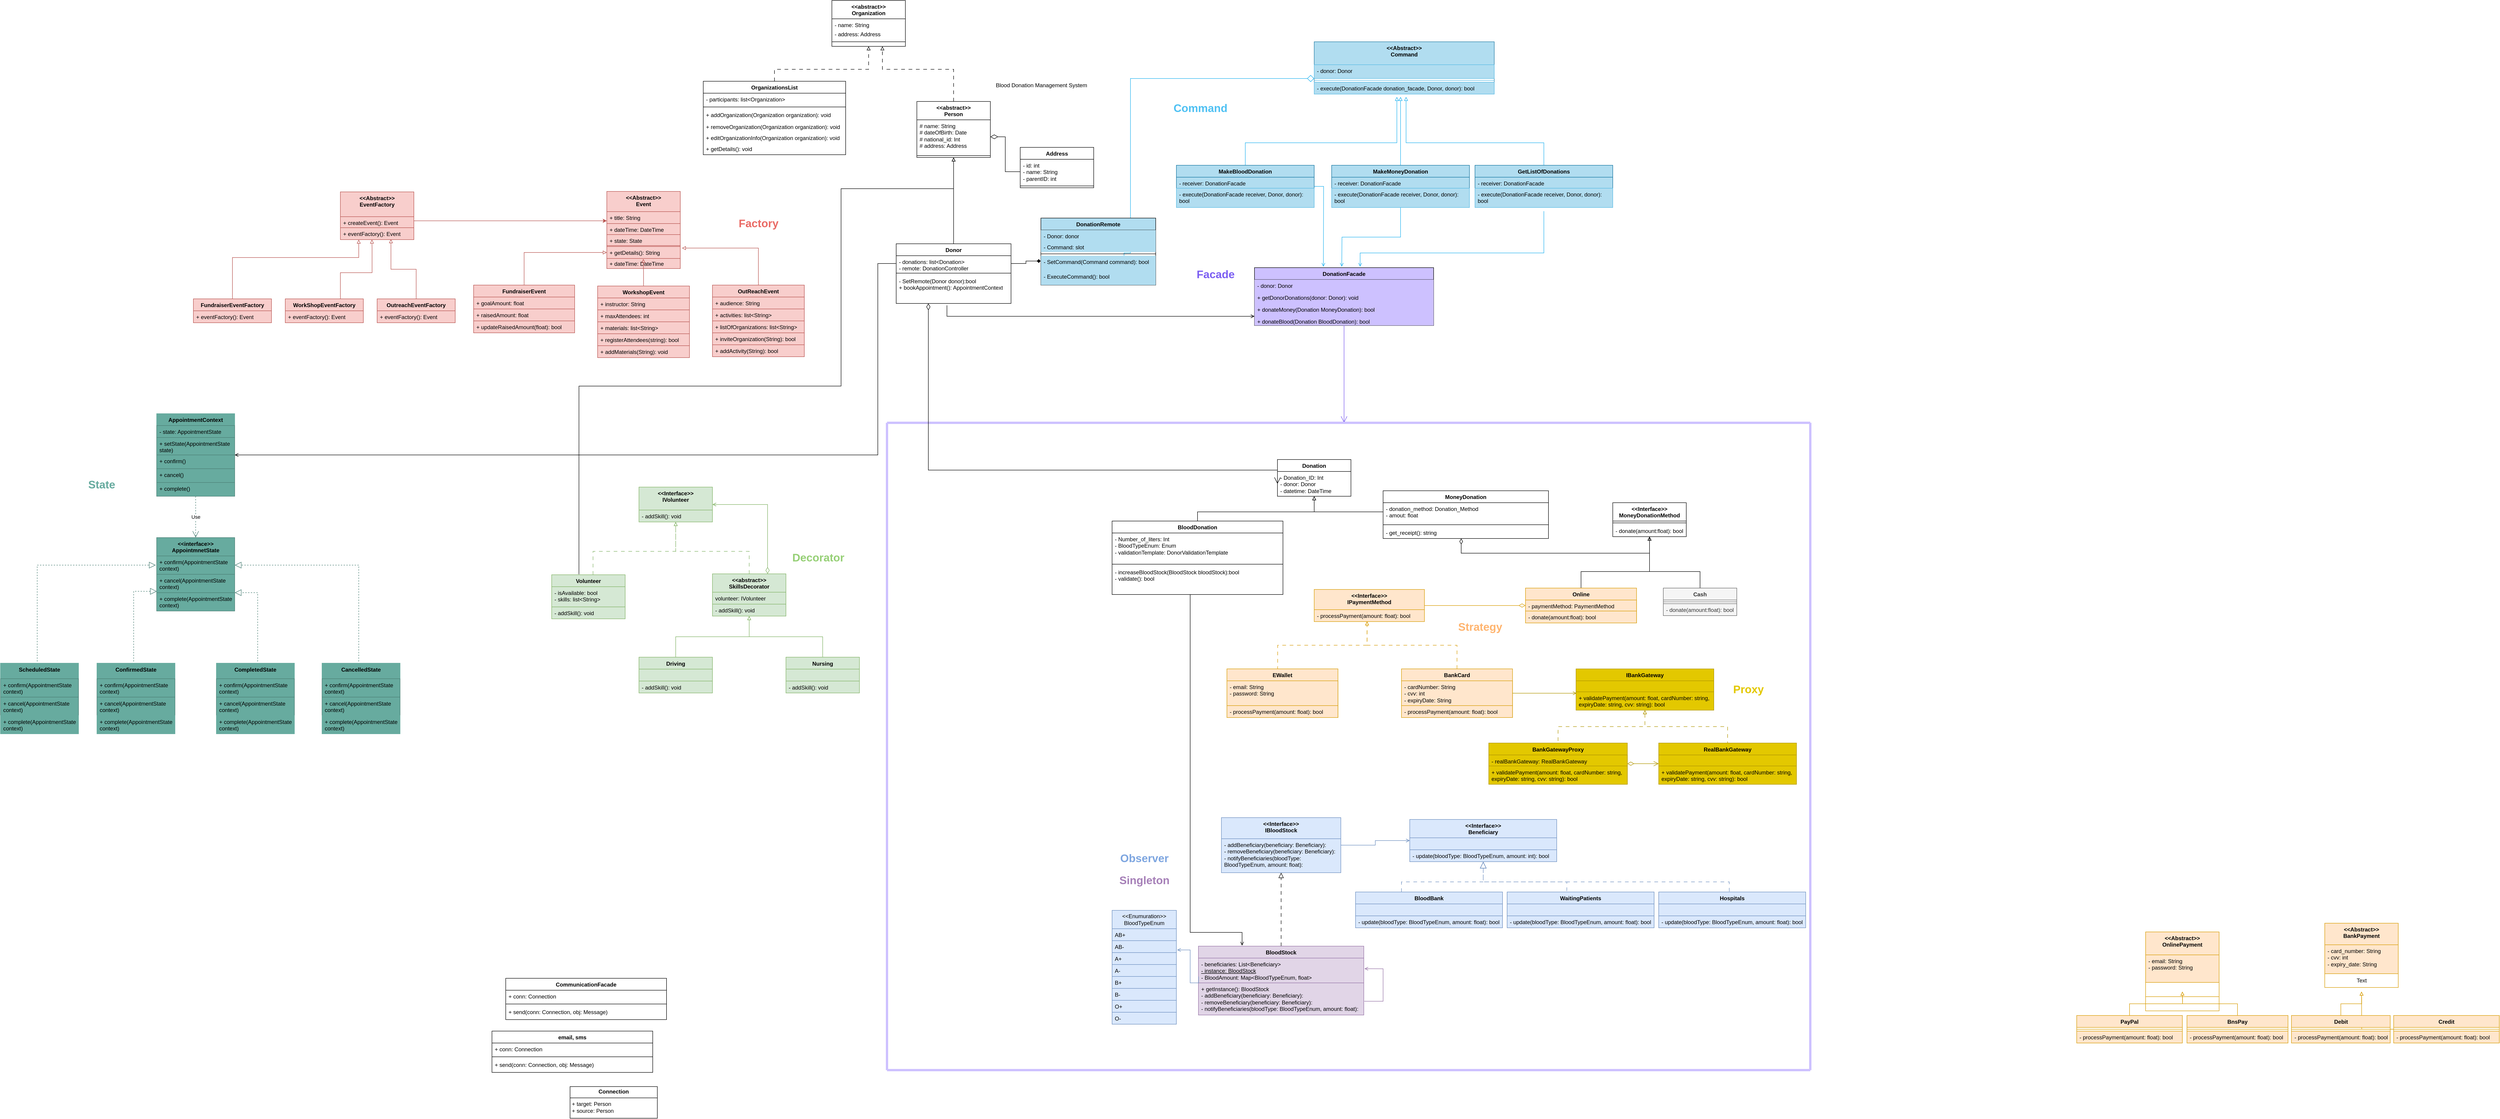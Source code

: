 <mxfile version="26.0.1">
  <diagram name="Page-1" id="1tsaX5IVMCIp67dnrbAO">
    <mxGraphModel dx="6236" dy="2857" grid="1" gridSize="10" guides="1" tooltips="1" connect="1" arrows="1" fold="1" page="1" pageScale="1" pageWidth="850" pageHeight="1100" math="0" shadow="0">
      <root>
        <mxCell id="0" />
        <mxCell id="1" parent="0" />
        <mxCell id="oy_JtRO4Ry1S7o-juA2U-1" value="Blood Donation Management System&amp;nbsp;" style="text;html=1;align=center;verticalAlign=middle;whiteSpace=wrap;rounded=0;fillColor=none;" parent="1" vertex="1">
          <mxGeometry x="298" y="20" width="260" height="30" as="geometry" />
        </mxCell>
        <mxCell id="kIDO9wmsr8YAAyuiXb__-15" style="edgeStyle=orthogonalEdgeStyle;rounded=0;orthogonalLoop=1;jettySize=auto;html=1;dashed=1;dashPattern=8 8;endArrow=block;endFill=0;" parent="1" source="oy_JtRO4Ry1S7o-juA2U-15" edge="1">
          <mxGeometry relative="1" as="geometry">
            <mxPoint x="80" y="-50" as="targetPoint" />
            <Array as="points">
              <mxPoint x="235" />
              <mxPoint x="80" />
            </Array>
          </mxGeometry>
        </mxCell>
        <mxCell id="oy_JtRO4Ry1S7o-juA2U-15" value="&amp;lt;&amp;lt;abstract&amp;gt;&amp;gt;&lt;div&gt;Person&lt;/div&gt;" style="swimlane;fontStyle=1;align=center;verticalAlign=top;childLayout=stackLayout;horizontal=1;startSize=40;horizontalStack=0;resizeParent=1;resizeParentMax=0;resizeLast=0;collapsible=1;marginBottom=0;whiteSpace=wrap;html=1;" parent="1" vertex="1">
          <mxGeometry x="155" y="70" width="160" height="122" as="geometry" />
        </mxCell>
        <mxCell id="oy_JtRO4Ry1S7o-juA2U-16" value="# name: String&lt;div&gt;# dateOfBirth: Date&lt;/div&gt;&lt;div&gt;# national_id: Int&lt;/div&gt;&lt;div&gt;# address: Address&lt;/div&gt;" style="text;strokeColor=none;fillColor=none;align=left;verticalAlign=top;spacingLeft=4;spacingRight=4;overflow=hidden;rotatable=0;points=[[0,0.5],[1,0.5]];portConstraint=eastwest;whiteSpace=wrap;html=1;" parent="oy_JtRO4Ry1S7o-juA2U-15" vertex="1">
          <mxGeometry y="40" width="160" height="74" as="geometry" />
        </mxCell>
        <mxCell id="oy_JtRO4Ry1S7o-juA2U-17" value="" style="line;strokeWidth=1;fillColor=none;align=left;verticalAlign=middle;spacingTop=-1;spacingLeft=3;spacingRight=3;rotatable=0;labelPosition=right;points=[];portConstraint=eastwest;strokeColor=inherit;" parent="oy_JtRO4Ry1S7o-juA2U-15" vertex="1">
          <mxGeometry y="114" width="160" height="8" as="geometry" />
        </mxCell>
        <mxCell id="oy_JtRO4Ry1S7o-juA2U-19" value="Address" style="swimlane;fontStyle=1;align=center;verticalAlign=top;childLayout=stackLayout;horizontal=1;startSize=26;horizontalStack=0;resizeParent=1;resizeParentMax=0;resizeLast=0;collapsible=1;marginBottom=0;whiteSpace=wrap;html=1;" parent="1" vertex="1">
          <mxGeometry x="380" y="170" width="160" height="88" as="geometry">
            <mxRectangle x="610" y="100" width="80" height="30" as="alternateBounds" />
          </mxGeometry>
        </mxCell>
        <mxCell id="oy_JtRO4Ry1S7o-juA2U-20" value="- id: int&lt;div&gt;- name: String&lt;/div&gt;&lt;div&gt;- parentID: int&lt;/div&gt;" style="text;strokeColor=none;fillColor=none;align=left;verticalAlign=top;spacingLeft=4;spacingRight=4;overflow=hidden;rotatable=0;points=[[0,0.5],[1,0.5]];portConstraint=eastwest;whiteSpace=wrap;html=1;" parent="oy_JtRO4Ry1S7o-juA2U-19" vertex="1">
          <mxGeometry y="26" width="160" height="54" as="geometry" />
        </mxCell>
        <mxCell id="oy_JtRO4Ry1S7o-juA2U-21" value="" style="line;strokeWidth=1;fillColor=none;align=left;verticalAlign=middle;spacingTop=-1;spacingLeft=3;spacingRight=3;rotatable=0;labelPosition=right;points=[];portConstraint=eastwest;strokeColor=inherit;" parent="oy_JtRO4Ry1S7o-juA2U-19" vertex="1">
          <mxGeometry y="80" width="160" height="8" as="geometry" />
        </mxCell>
        <mxCell id="oy_JtRO4Ry1S7o-juA2U-26" value="" style="endArrow=none;html=1;endSize=12;startArrow=diamondThin;startSize=14;startFill=0;edgeStyle=orthogonalEdgeStyle;rounded=0;entryX=0;entryY=0.5;entryDx=0;entryDy=0;endFill=0;" parent="1" source="oy_JtRO4Ry1S7o-juA2U-16" target="oy_JtRO4Ry1S7o-juA2U-20" edge="1">
          <mxGeometry x="-0.02" relative="1" as="geometry">
            <mxPoint x="265" y="380" as="sourcePoint" />
            <mxPoint x="401" y="213" as="targetPoint" />
            <mxPoint as="offset" />
          </mxGeometry>
        </mxCell>
        <mxCell id="oy_JtRO4Ry1S7o-juA2U-33" style="edgeStyle=orthogonalEdgeStyle;rounded=0;orthogonalLoop=1;jettySize=auto;html=1;exitX=0.5;exitY=0;exitDx=0;exitDy=0;endArrow=block;endFill=0;entryX=0.5;entryY=1;entryDx=0;entryDy=0;" parent="1" source="oy_JtRO4Ry1S7o-juA2U-29" target="oy_JtRO4Ry1S7o-juA2U-15" edge="1">
          <mxGeometry relative="1" as="geometry">
            <mxPoint x="315" y="236" as="targetPoint" />
            <Array as="points">
              <mxPoint x="235" y="340" />
            </Array>
          </mxGeometry>
        </mxCell>
        <mxCell id="oy_JtRO4Ry1S7o-juA2U-29" value="Donor" style="swimlane;fontStyle=1;align=center;verticalAlign=top;childLayout=stackLayout;horizontal=1;startSize=26;horizontalStack=0;resizeParent=1;resizeParentMax=0;resizeLast=0;collapsible=1;marginBottom=0;whiteSpace=wrap;html=1;" parent="1" vertex="1">
          <mxGeometry x="110" y="380" width="250" height="130" as="geometry" />
        </mxCell>
        <mxCell id="p5AdowQUtNtMsJWCQkt6-107" value="&lt;div&gt;- donations: list&amp;lt;Donation&amp;gt;&lt;/div&gt;- remote: DonationController" style="text;strokeColor=none;fillColor=none;align=left;verticalAlign=top;spacingLeft=4;spacingRight=4;overflow=hidden;rotatable=0;points=[[0,0.5],[1,0.5]];portConstraint=eastwest;whiteSpace=wrap;html=1;" parent="oy_JtRO4Ry1S7o-juA2U-29" vertex="1">
          <mxGeometry y="26" width="250" height="34" as="geometry" />
        </mxCell>
        <mxCell id="oy_JtRO4Ry1S7o-juA2U-31" value="" style="line;strokeWidth=1;fillColor=none;align=left;verticalAlign=middle;spacingTop=-1;spacingLeft=3;spacingRight=3;rotatable=0;labelPosition=right;points=[];portConstraint=eastwest;strokeColor=inherit;" parent="oy_JtRO4Ry1S7o-juA2U-29" vertex="1">
          <mxGeometry y="60" width="250" height="8" as="geometry" />
        </mxCell>
        <mxCell id="HFf-VFwJF2qIIWDYnhbF-6" value="- SetRemote(Donor donor):bool&lt;div&gt;+ bookAppointment(): AppointmentContext&lt;/div&gt;" style="text;strokeColor=none;fillColor=none;align=left;verticalAlign=top;spacingLeft=4;spacingRight=4;overflow=hidden;rotatable=0;points=[[0,0.5],[1,0.5]];portConstraint=eastwest;whiteSpace=wrap;html=1;" parent="oy_JtRO4Ry1S7o-juA2U-29" vertex="1">
          <mxGeometry y="68" width="250" height="62" as="geometry" />
        </mxCell>
        <mxCell id="JcLtWegY5_qB5tt3cv_g-43" style="edgeStyle=orthogonalEdgeStyle;rounded=0;orthogonalLoop=1;jettySize=auto;html=1;entryX=0;entryY=0.5;entryDx=0;entryDy=0;endArrow=none;endFill=0;startArrow=block;startFill=0;" parent="1" source="oy_JtRO4Ry1S7o-juA2U-34" target="KDsEG0qkIhwoRO3FU9QZ-24" edge="1">
          <mxGeometry relative="1" as="geometry">
            <Array as="points">
              <mxPoint x="1020" y="964" />
            </Array>
          </mxGeometry>
        </mxCell>
        <mxCell id="oy_JtRO4Ry1S7o-juA2U-34" value="Donation" style="swimlane;fontStyle=1;align=center;verticalAlign=top;childLayout=stackLayout;horizontal=1;startSize=26;horizontalStack=0;resizeParent=1;resizeParentMax=0;resizeLast=0;collapsible=1;marginBottom=0;whiteSpace=wrap;html=1;" parent="1" vertex="1">
          <mxGeometry x="940" y="850" width="160" height="80" as="geometry" />
        </mxCell>
        <mxCell id="oy_JtRO4Ry1S7o-juA2U-35" value="- Donation_ID: Int&lt;div&gt;- donor: Donor&lt;/div&gt;&lt;div&gt;&lt;div&gt;- datetime: DateTime&lt;/div&gt;&lt;/div&gt;&lt;div&gt;&lt;br&gt;&lt;/div&gt;" style="text;strokeColor=none;fillColor=none;align=left;verticalAlign=top;spacingLeft=4;spacingRight=4;overflow=hidden;rotatable=0;points=[[0,0.5],[1,0.5]];portConstraint=eastwest;whiteSpace=wrap;html=1;" parent="oy_JtRO4Ry1S7o-juA2U-34" vertex="1">
          <mxGeometry y="26" width="160" height="54" as="geometry" />
        </mxCell>
        <mxCell id="XRhY1l17-4_ida-8EXZL-33" style="edgeStyle=orthogonalEdgeStyle;rounded=0;orthogonalLoop=1;jettySize=auto;html=1;endArrow=block;endFill=0;" parent="1" source="oy_JtRO4Ry1S7o-juA2U-54" target="oy_JtRO4Ry1S7o-juA2U-34" edge="1">
          <mxGeometry relative="1" as="geometry">
            <Array as="points">
              <mxPoint x="766" y="964" />
              <mxPoint x="1020" y="964" />
            </Array>
          </mxGeometry>
        </mxCell>
        <mxCell id="oy_JtRO4Ry1S7o-juA2U-54" value="BloodDonation" style="swimlane;fontStyle=1;align=center;verticalAlign=top;childLayout=stackLayout;horizontal=1;startSize=26;horizontalStack=0;resizeParent=1;resizeParentMax=0;resizeLast=0;collapsible=1;marginBottom=0;whiteSpace=wrap;html=1;" parent="1" vertex="1">
          <mxGeometry x="580" y="984" width="372" height="160" as="geometry" />
        </mxCell>
        <mxCell id="oy_JtRO4Ry1S7o-juA2U-55" value="- Number_of_liters: Int&lt;div&gt;- BloodTypeEnum: Enum&lt;/div&gt;&lt;div&gt;- validationTemplate: DonorValidationTemplate&lt;/div&gt;" style="text;strokeColor=none;fillColor=none;align=left;verticalAlign=top;spacingLeft=4;spacingRight=4;overflow=hidden;rotatable=0;points=[[0,0.5],[1,0.5]];portConstraint=eastwest;whiteSpace=wrap;html=1;" parent="oy_JtRO4Ry1S7o-juA2U-54" vertex="1">
          <mxGeometry y="26" width="372" height="64" as="geometry" />
        </mxCell>
        <mxCell id="oy_JtRO4Ry1S7o-juA2U-56" value="" style="line;strokeWidth=1;fillColor=none;align=left;verticalAlign=middle;spacingTop=-1;spacingLeft=3;spacingRight=3;rotatable=0;labelPosition=right;points=[];portConstraint=eastwest;strokeColor=inherit;" parent="oy_JtRO4Ry1S7o-juA2U-54" vertex="1">
          <mxGeometry y="90" width="372" height="8" as="geometry" />
        </mxCell>
        <mxCell id="oy_JtRO4Ry1S7o-juA2U-57" value="- increaseBloodStock(BloodStock bloodStock):bool&lt;div&gt;- validate(): bool&lt;/div&gt;" style="text;strokeColor=none;fillColor=none;align=left;verticalAlign=top;spacingLeft=4;spacingRight=4;overflow=hidden;rotatable=0;points=[[0,0.5],[1,0.5]];portConstraint=eastwest;whiteSpace=wrap;html=1;" parent="oy_JtRO4Ry1S7o-juA2U-54" vertex="1">
          <mxGeometry y="98" width="372" height="62" as="geometry" />
        </mxCell>
        <mxCell id="XRhY1l17-4_ida-8EXZL-11" style="edgeStyle=orthogonalEdgeStyle;rounded=0;orthogonalLoop=1;jettySize=auto;html=1;entryX=0.5;entryY=1;entryDx=0;entryDy=0;" parent="1" edge="1">
          <mxGeometry relative="1" as="geometry">
            <mxPoint x="1540" y="409" as="targetPoint" />
          </mxGeometry>
        </mxCell>
        <mxCell id="XRhY1l17-4_ida-8EXZL-22" style="edgeStyle=orthogonalEdgeStyle;rounded=0;orthogonalLoop=1;jettySize=auto;html=1;entryX=1;entryY=0.5;entryDx=0;entryDy=0;" parent="1" edge="1">
          <mxGeometry relative="1" as="geometry">
            <mxPoint x="1620" y="364" as="targetPoint" />
          </mxGeometry>
        </mxCell>
        <mxCell id="XRhY1l17-4_ida-8EXZL-13" style="edgeStyle=orthogonalEdgeStyle;rounded=0;orthogonalLoop=1;jettySize=auto;html=1;entryX=0.5;entryY=1;entryDx=0;entryDy=0;" parent="1" edge="1">
          <mxGeometry relative="1" as="geometry">
            <mxPoint x="1540" y="409" as="targetPoint" />
          </mxGeometry>
        </mxCell>
        <mxCell id="qyeKzw2rdfaBx60x_Buw-5" value="&amp;lt;&amp;lt;Interface&amp;gt;&amp;gt;&lt;div&gt;MoneyDonationMethod&lt;/div&gt;" style="swimlane;fontStyle=1;align=center;verticalAlign=top;childLayout=stackLayout;horizontal=1;startSize=40;horizontalStack=0;resizeParent=1;resizeParentMax=0;resizeLast=0;collapsible=1;marginBottom=0;whiteSpace=wrap;html=1;" parent="1" vertex="1">
          <mxGeometry x="1670" y="944" width="160" height="74" as="geometry" />
        </mxCell>
        <mxCell id="qyeKzw2rdfaBx60x_Buw-7" value="" style="line;strokeWidth=1;fillColor=none;align=left;verticalAlign=middle;spacingTop=-1;spacingLeft=3;spacingRight=3;rotatable=0;labelPosition=right;points=[];portConstraint=eastwest;strokeColor=inherit;" parent="qyeKzw2rdfaBx60x_Buw-5" vertex="1">
          <mxGeometry y="40" width="160" height="8" as="geometry" />
        </mxCell>
        <mxCell id="qyeKzw2rdfaBx60x_Buw-8" value="- donate(amount:float): bool" style="text;strokeColor=none;fillColor=none;align=left;verticalAlign=top;spacingLeft=4;spacingRight=4;overflow=hidden;rotatable=0;points=[[0,0.5],[1,0.5]];portConstraint=eastwest;whiteSpace=wrap;html=1;" parent="qyeKzw2rdfaBx60x_Buw-5" vertex="1">
          <mxGeometry y="48" width="160" height="26" as="geometry" />
        </mxCell>
        <mxCell id="XRhY1l17-4_ida-8EXZL-30" style="edgeStyle=orthogonalEdgeStyle;rounded=0;orthogonalLoop=1;jettySize=auto;html=1;endArrow=block;endFill=0;" parent="1" source="qyeKzw2rdfaBx60x_Buw-9" target="qyeKzw2rdfaBx60x_Buw-5" edge="1">
          <mxGeometry relative="1" as="geometry">
            <Array as="points">
              <mxPoint x="1750" y="1094" />
            </Array>
          </mxGeometry>
        </mxCell>
        <mxCell id="qyeKzw2rdfaBx60x_Buw-9" value="Online" style="swimlane;fontStyle=1;align=center;verticalAlign=top;childLayout=stackLayout;horizontal=1;startSize=26;horizontalStack=0;resizeParent=1;resizeParentMax=0;resizeLast=0;collapsible=1;marginBottom=0;whiteSpace=wrap;html=1;fillColor=#ffe6cc;strokeColor=#d79b00;" parent="1" vertex="1">
          <mxGeometry x="1480" y="1130" width="241.75" height="76" as="geometry" />
        </mxCell>
        <mxCell id="KDsEG0qkIhwoRO3FU9QZ-46" value="- paymentMethod: PaymentMethod" style="text;strokeColor=#d79b00;fillColor=#ffe6cc;align=left;verticalAlign=top;spacingLeft=4;spacingRight=4;overflow=hidden;rotatable=0;points=[[0,0.5],[1,0.5]];portConstraint=eastwest;whiteSpace=wrap;html=1;" parent="qyeKzw2rdfaBx60x_Buw-9" vertex="1">
          <mxGeometry y="26" width="241.75" height="24" as="geometry" />
        </mxCell>
        <mxCell id="qyeKzw2rdfaBx60x_Buw-12" value="- donate(amount:float): bool" style="text;strokeColor=#d79b00;fillColor=#ffe6cc;align=left;verticalAlign=top;spacingLeft=4;spacingRight=4;overflow=hidden;rotatable=0;points=[[0,0.5],[1,0.5]];portConstraint=eastwest;whiteSpace=wrap;html=1;" parent="qyeKzw2rdfaBx60x_Buw-9" vertex="1">
          <mxGeometry y="50" width="241.75" height="26" as="geometry" />
        </mxCell>
        <mxCell id="XRhY1l17-4_ida-8EXZL-32" style="edgeStyle=orthogonalEdgeStyle;rounded=0;orthogonalLoop=1;jettySize=auto;html=1;endArrow=block;endFill=0;" parent="1" source="qyeKzw2rdfaBx60x_Buw-25" target="qyeKzw2rdfaBx60x_Buw-5" edge="1">
          <mxGeometry relative="1" as="geometry">
            <Array as="points">
              <mxPoint x="1860" y="1094" />
              <mxPoint x="1750" y="1094" />
            </Array>
          </mxGeometry>
        </mxCell>
        <mxCell id="qyeKzw2rdfaBx60x_Buw-25" value="Cash" style="swimlane;fontStyle=1;align=center;verticalAlign=top;childLayout=stackLayout;horizontal=1;startSize=26;horizontalStack=0;resizeParent=1;resizeParentMax=0;resizeLast=0;collapsible=1;marginBottom=0;whiteSpace=wrap;html=1;fillColor=#f5f5f5;fontColor=#333333;strokeColor=#666666;" parent="1" vertex="1">
          <mxGeometry x="1780" y="1130" width="160" height="60" as="geometry" />
        </mxCell>
        <mxCell id="qyeKzw2rdfaBx60x_Buw-27" value="" style="line;strokeWidth=1;fillColor=#f5f5f5;align=left;verticalAlign=middle;spacingTop=-1;spacingLeft=3;spacingRight=3;rotatable=0;labelPosition=right;points=[];portConstraint=eastwest;strokeColor=#666666;fontColor=#333333;" parent="qyeKzw2rdfaBx60x_Buw-25" vertex="1">
          <mxGeometry y="26" width="160" height="8" as="geometry" />
        </mxCell>
        <mxCell id="qyeKzw2rdfaBx60x_Buw-28" value="- donate(amount:float): bool" style="text;strokeColor=#666666;fillColor=#f5f5f5;align=left;verticalAlign=top;spacingLeft=4;spacingRight=4;overflow=hidden;rotatable=0;points=[[0,0.5],[1,0.5]];portConstraint=eastwest;whiteSpace=wrap;html=1;fontColor=#333333;" parent="qyeKzw2rdfaBx60x_Buw-25" vertex="1">
          <mxGeometry y="34" width="160" height="26" as="geometry" />
        </mxCell>
        <mxCell id="qyeKzw2rdfaBx60x_Buw-33" value="&lt;div&gt;&amp;lt;&amp;lt;Interface&amp;gt;&amp;gt;&lt;/div&gt;IVolunteer" style="swimlane;fontStyle=1;align=center;verticalAlign=top;childLayout=stackLayout;horizontal=1;startSize=50;horizontalStack=0;resizeParent=1;resizeParentMax=0;resizeLast=0;collapsible=1;marginBottom=0;whiteSpace=wrap;html=1;fillColor=#d5e8d4;strokeColor=#82b366;" parent="1" vertex="1">
          <mxGeometry x="-450" y="910" width="160" height="76" as="geometry" />
        </mxCell>
        <mxCell id="qyeKzw2rdfaBx60x_Buw-36" value="- addSkill(): void" style="text;strokeColor=#82b366;fillColor=#d5e8d4;align=left;verticalAlign=top;spacingLeft=4;spacingRight=4;overflow=hidden;rotatable=0;points=[[0,0.5],[1,0.5]];portConstraint=eastwest;whiteSpace=wrap;html=1;" parent="qyeKzw2rdfaBx60x_Buw-33" vertex="1">
          <mxGeometry y="50" width="160" height="26" as="geometry" />
        </mxCell>
        <mxCell id="qyeKzw2rdfaBx60x_Buw-43" value="&amp;lt;&amp;lt;Abstract&amp;gt;&amp;gt;&lt;div&gt;Event&lt;/div&gt;" style="swimlane;fontStyle=1;align=center;verticalAlign=top;childLayout=stackLayout;horizontal=1;startSize=44;horizontalStack=0;resizeParent=1;resizeParentMax=0;resizeLast=0;collapsible=1;marginBottom=0;whiteSpace=wrap;html=1;fillColor=#f8cecc;strokeColor=#b85450;" parent="1" vertex="1">
          <mxGeometry x="-520" y="266" width="160" height="168" as="geometry" />
        </mxCell>
        <mxCell id="qyeKzw2rdfaBx60x_Buw-44" value="+ title: String" style="text;strokeColor=#b85450;fillColor=#f8cecc;align=left;verticalAlign=top;spacingLeft=4;spacingRight=4;overflow=hidden;rotatable=0;points=[[0,0.5],[1,0.5]];portConstraint=eastwest;whiteSpace=wrap;html=1;" parent="qyeKzw2rdfaBx60x_Buw-43" vertex="1">
          <mxGeometry y="44" width="160" height="26" as="geometry" />
        </mxCell>
        <mxCell id="BXVvKiVLt9lbKLnx5S_p-1" value="+ dateTime: DateTime" style="text;strokeColor=#b85450;fillColor=#f8cecc;align=left;verticalAlign=top;spacingLeft=4;spacingRight=4;overflow=hidden;rotatable=0;points=[[0,0.5],[1,0.5]];portConstraint=eastwest;whiteSpace=wrap;html=1;" vertex="1" parent="qyeKzw2rdfaBx60x_Buw-43">
          <mxGeometry y="70" width="160" height="24" as="geometry" />
        </mxCell>
        <mxCell id="BXVvKiVLt9lbKLnx5S_p-2" value="+ state: State" style="text;strokeColor=#b85450;fillColor=#f8cecc;align=left;verticalAlign=top;spacingLeft=4;spacingRight=4;overflow=hidden;rotatable=0;points=[[0,0.5],[1,0.5]];portConstraint=eastwest;whiteSpace=wrap;html=1;" vertex="1" parent="qyeKzw2rdfaBx60x_Buw-43">
          <mxGeometry y="94" width="160" height="24" as="geometry" />
        </mxCell>
        <mxCell id="KDsEG0qkIhwoRO3FU9QZ-127" value="+ address: Address" style="text;strokeColor=#b85450;fillColor=#f8cecc;align=left;verticalAlign=top;spacingLeft=4;spacingRight=4;overflow=hidden;rotatable=0;points=[[0,0.5],[1,0.5]];portConstraint=eastwest;whiteSpace=wrap;html=1;" parent="qyeKzw2rdfaBx60x_Buw-43" vertex="1">
          <mxGeometry y="118" width="160" height="26" as="geometry" />
        </mxCell>
        <mxCell id="KDsEG0qkIhwoRO3FU9QZ-128" value="+ dateTime: DateTime" style="text;strokeColor=#b85450;fillColor=#f8cecc;align=left;verticalAlign=top;spacingLeft=4;spacingRight=4;overflow=hidden;rotatable=0;points=[[0,0.5],[1,0.5]];portConstraint=eastwest;whiteSpace=wrap;html=1;" parent="qyeKzw2rdfaBx60x_Buw-43" vertex="1">
          <mxGeometry y="144" width="160" height="24" as="geometry" />
        </mxCell>
        <mxCell id="qyeKzw2rdfaBx60x_Buw-47" value="WorkshopEvent" style="swimlane;fontStyle=1;align=center;verticalAlign=top;childLayout=stackLayout;horizontal=1;startSize=26;horizontalStack=0;resizeParent=1;resizeParentMax=0;resizeLast=0;collapsible=1;marginBottom=0;whiteSpace=wrap;html=1;fillColor=#f8cecc;strokeColor=#b85450;" parent="1" vertex="1">
          <mxGeometry x="-540" y="472" width="200" height="156" as="geometry" />
        </mxCell>
        <mxCell id="qyeKzw2rdfaBx60x_Buw-48" value="+ instructor: String" style="text;strokeColor=#b85450;fillColor=#f8cecc;align=left;verticalAlign=top;spacingLeft=4;spacingRight=4;overflow=hidden;rotatable=0;points=[[0,0.5],[1,0.5]];portConstraint=eastwest;whiteSpace=wrap;html=1;" parent="qyeKzw2rdfaBx60x_Buw-47" vertex="1">
          <mxGeometry y="26" width="200" height="26" as="geometry" />
        </mxCell>
        <mxCell id="KDsEG0qkIhwoRO3FU9QZ-132" value="+ maxAttendees: int" style="text;strokeColor=#b85450;fillColor=#f8cecc;align=left;verticalAlign=top;spacingLeft=4;spacingRight=4;overflow=hidden;rotatable=0;points=[[0,0.5],[1,0.5]];portConstraint=eastwest;whiteSpace=wrap;html=1;" parent="qyeKzw2rdfaBx60x_Buw-47" vertex="1">
          <mxGeometry y="52" width="200" height="26" as="geometry" />
        </mxCell>
        <mxCell id="KDsEG0qkIhwoRO3FU9QZ-133" value="+ materials: list&amp;lt;String&amp;gt;" style="text;strokeColor=#b85450;fillColor=#f8cecc;align=left;verticalAlign=top;spacingLeft=4;spacingRight=4;overflow=hidden;rotatable=0;points=[[0,0.5],[1,0.5]];portConstraint=eastwest;whiteSpace=wrap;html=1;" parent="qyeKzw2rdfaBx60x_Buw-47" vertex="1">
          <mxGeometry y="78" width="200" height="26" as="geometry" />
        </mxCell>
        <mxCell id="qyeKzw2rdfaBx60x_Buw-50" value="+ registerAttendees(string): bool" style="text;strokeColor=#b85450;fillColor=#f8cecc;align=left;verticalAlign=top;spacingLeft=4;spacingRight=4;overflow=hidden;rotatable=0;points=[[0,0.5],[1,0.5]];portConstraint=eastwest;whiteSpace=wrap;html=1;" parent="qyeKzw2rdfaBx60x_Buw-47" vertex="1">
          <mxGeometry y="104" width="200" height="26" as="geometry" />
        </mxCell>
        <mxCell id="KDsEG0qkIhwoRO3FU9QZ-134" value="+ addMaterials(String): void" style="text;strokeColor=#b85450;fillColor=#f8cecc;align=left;verticalAlign=top;spacingLeft=4;spacingRight=4;overflow=hidden;rotatable=0;points=[[0,0.5],[1,0.5]];portConstraint=eastwest;whiteSpace=wrap;html=1;" parent="qyeKzw2rdfaBx60x_Buw-47" vertex="1">
          <mxGeometry y="130" width="200" height="26" as="geometry" />
        </mxCell>
        <mxCell id="KDsEG0qkIhwoRO3FU9QZ-125" style="edgeStyle=orthogonalEdgeStyle;rounded=0;orthogonalLoop=1;jettySize=auto;html=1;entryX=0;entryY=0.5;entryDx=0;entryDy=0;fillColor=#f8cecc;strokeColor=#b85450;endArrow=block;endFill=0;" parent="1" source="qyeKzw2rdfaBx60x_Buw-51" target="qyeKzw2rdfaBx60x_Buw-46" edge="1">
          <mxGeometry relative="1" as="geometry" />
        </mxCell>
        <mxCell id="qyeKzw2rdfaBx60x_Buw-51" value="FundraiserEvent" style="swimlane;fontStyle=1;align=center;verticalAlign=top;childLayout=stackLayout;horizontal=1;startSize=26;horizontalStack=0;resizeParent=1;resizeParentMax=0;resizeLast=0;collapsible=1;marginBottom=0;whiteSpace=wrap;html=1;fillColor=#f8cecc;strokeColor=#b85450;" parent="1" vertex="1">
          <mxGeometry x="-810" y="470" width="220" height="104" as="geometry" />
        </mxCell>
        <mxCell id="qyeKzw2rdfaBx60x_Buw-52" value="+ goalAmount: float" style="text;strokeColor=#b85450;fillColor=#f8cecc;align=left;verticalAlign=top;spacingLeft=4;spacingRight=4;overflow=hidden;rotatable=0;points=[[0,0.5],[1,0.5]];portConstraint=eastwest;whiteSpace=wrap;html=1;" parent="qyeKzw2rdfaBx60x_Buw-51" vertex="1">
          <mxGeometry y="26" width="220" height="26" as="geometry" />
        </mxCell>
        <mxCell id="KDsEG0qkIhwoRO3FU9QZ-129" value="+ raisedAmount: float" style="text;strokeColor=#b85450;fillColor=#f8cecc;align=left;verticalAlign=top;spacingLeft=4;spacingRight=4;overflow=hidden;rotatable=0;points=[[0,0.5],[1,0.5]];portConstraint=eastwest;whiteSpace=wrap;html=1;" parent="qyeKzw2rdfaBx60x_Buw-51" vertex="1">
          <mxGeometry y="52" width="220" height="26" as="geometry" />
        </mxCell>
        <mxCell id="qyeKzw2rdfaBx60x_Buw-54" value="+ updateRaisedAmount(float): bool" style="text;strokeColor=#b85450;fillColor=#f8cecc;align=left;verticalAlign=top;spacingLeft=4;spacingRight=4;overflow=hidden;rotatable=0;points=[[0,0.5],[1,0.5]];portConstraint=eastwest;whiteSpace=wrap;html=1;" parent="qyeKzw2rdfaBx60x_Buw-51" vertex="1">
          <mxGeometry y="78" width="220" height="26" as="geometry" />
        </mxCell>
        <mxCell id="qyeKzw2rdfaBx60x_Buw-55" value="OutReachEvent" style="swimlane;fontStyle=1;align=center;verticalAlign=top;childLayout=stackLayout;horizontal=1;startSize=26;horizontalStack=0;resizeParent=1;resizeParentMax=0;resizeLast=0;collapsible=1;marginBottom=0;whiteSpace=wrap;html=1;fillColor=#f8cecc;strokeColor=#b85450;" parent="1" vertex="1">
          <mxGeometry x="-290" y="470" width="200" height="156" as="geometry" />
        </mxCell>
        <mxCell id="qyeKzw2rdfaBx60x_Buw-56" value="+ audience: String" style="text;strokeColor=#b85450;fillColor=#f8cecc;align=left;verticalAlign=top;spacingLeft=4;spacingRight=4;overflow=hidden;rotatable=0;points=[[0,0.5],[1,0.5]];portConstraint=eastwest;whiteSpace=wrap;html=1;" parent="qyeKzw2rdfaBx60x_Buw-55" vertex="1">
          <mxGeometry y="26" width="200" height="26" as="geometry" />
        </mxCell>
        <mxCell id="KDsEG0qkIhwoRO3FU9QZ-137" value="+ activities: list&amp;lt;String&amp;gt;" style="text;strokeColor=#b85450;fillColor=#f8cecc;align=left;verticalAlign=top;spacingLeft=4;spacingRight=4;overflow=hidden;rotatable=0;points=[[0,0.5],[1,0.5]];portConstraint=eastwest;whiteSpace=wrap;html=1;" parent="qyeKzw2rdfaBx60x_Buw-55" vertex="1">
          <mxGeometry y="52" width="200" height="26" as="geometry" />
        </mxCell>
        <mxCell id="KDsEG0qkIhwoRO3FU9QZ-138" value="+ listOfOrganizations: list&amp;lt;String&amp;gt;" style="text;strokeColor=#b85450;fillColor=#f8cecc;align=left;verticalAlign=top;spacingLeft=4;spacingRight=4;overflow=hidden;rotatable=0;points=[[0,0.5],[1,0.5]];portConstraint=eastwest;whiteSpace=wrap;html=1;" parent="qyeKzw2rdfaBx60x_Buw-55" vertex="1">
          <mxGeometry y="78" width="200" height="26" as="geometry" />
        </mxCell>
        <mxCell id="KDsEG0qkIhwoRO3FU9QZ-139" value="+ inviteOrganization(String): bool" style="text;strokeColor=#b85450;fillColor=#f8cecc;align=left;verticalAlign=top;spacingLeft=4;spacingRight=4;overflow=hidden;rotatable=0;points=[[0,0.5],[1,0.5]];portConstraint=eastwest;whiteSpace=wrap;html=1;" parent="qyeKzw2rdfaBx60x_Buw-55" vertex="1">
          <mxGeometry y="104" width="200" height="26" as="geometry" />
        </mxCell>
        <mxCell id="qyeKzw2rdfaBx60x_Buw-58" value="+ addActivity(String): bool" style="text;strokeColor=#b85450;fillColor=#f8cecc;align=left;verticalAlign=top;spacingLeft=4;spacingRight=4;overflow=hidden;rotatable=0;points=[[0,0.5],[1,0.5]];portConstraint=eastwest;whiteSpace=wrap;html=1;" parent="qyeKzw2rdfaBx60x_Buw-55" vertex="1">
          <mxGeometry y="130" width="200" height="26" as="geometry" />
        </mxCell>
        <mxCell id="qyeKzw2rdfaBx60x_Buw-81" style="edgeStyle=orthogonalEdgeStyle;rounded=0;orthogonalLoop=1;jettySize=auto;html=1;exitX=0.983;exitY=0.376;exitDx=0;exitDy=0;fillColor=#f8cecc;strokeColor=#b85450;exitPerimeter=0;" parent="1" source="HFf-VFwJF2qIIWDYnhbF-48" edge="1">
          <mxGeometry relative="1" as="geometry">
            <mxPoint x="-920" y="319" as="sourcePoint" />
            <mxPoint x="-520" y="330" as="targetPoint" />
            <Array as="points">
              <mxPoint x="-943" y="330" />
              <mxPoint x="-520" y="330" />
            </Array>
          </mxGeometry>
        </mxCell>
        <mxCell id="KDsEG0qkIhwoRO3FU9QZ-122" style="edgeStyle=orthogonalEdgeStyle;rounded=0;orthogonalLoop=1;jettySize=auto;html=1;exitX=0.371;exitY=-0.011;exitDx=0;exitDy=0;endArrow=block;endFill=0;entryX=0.5;entryY=1;entryDx=0;entryDy=0;exitPerimeter=0;" parent="1" source="qyeKzw2rdfaBx60x_Buw-83" target="oy_JtRO4Ry1S7o-juA2U-15" edge="1">
          <mxGeometry relative="1" as="geometry">
            <Array as="points">
              <mxPoint x="-581" y="690" />
              <mxPoint x="-10" y="690" />
              <mxPoint x="-10" y="260" />
              <mxPoint x="235" y="260" />
            </Array>
            <mxPoint x="150" y="200" as="targetPoint" />
          </mxGeometry>
        </mxCell>
        <mxCell id="JcLtWegY5_qB5tt3cv_g-27" style="edgeStyle=orthogonalEdgeStyle;rounded=0;orthogonalLoop=1;jettySize=auto;html=1;fillColor=#d5e8d4;strokeColor=#82b366;endArrow=block;endFill=0;dashed=1;dashPattern=8 8;" parent="1" source="qyeKzw2rdfaBx60x_Buw-83" target="qyeKzw2rdfaBx60x_Buw-36" edge="1">
          <mxGeometry relative="1" as="geometry">
            <Array as="points">
              <mxPoint x="-550" y="1050" />
              <mxPoint x="-370" y="1050" />
            </Array>
          </mxGeometry>
        </mxCell>
        <mxCell id="qyeKzw2rdfaBx60x_Buw-83" value="Volunteer" style="swimlane;fontStyle=1;align=center;verticalAlign=top;childLayout=stackLayout;horizontal=1;startSize=26;horizontalStack=0;resizeParent=1;resizeParentMax=0;resizeLast=0;collapsible=1;marginBottom=0;whiteSpace=wrap;html=1;fillColor=#d5e8d4;strokeColor=#82b366;" parent="1" vertex="1">
          <mxGeometry x="-640" y="1101" width="160" height="96" as="geometry" />
        </mxCell>
        <mxCell id="qyeKzw2rdfaBx60x_Buw-84" value="- isAvailable: bool&lt;div&gt;- skills: list&amp;lt;String&amp;gt;&lt;/div&gt;" style="text;strokeColor=#82b366;fillColor=#d5e8d4;align=left;verticalAlign=top;spacingLeft=4;spacingRight=4;overflow=hidden;rotatable=0;points=[[0,0.5],[1,0.5]];portConstraint=eastwest;whiteSpace=wrap;html=1;" parent="qyeKzw2rdfaBx60x_Buw-83" vertex="1">
          <mxGeometry y="26" width="160" height="44" as="geometry" />
        </mxCell>
        <mxCell id="qyeKzw2rdfaBx60x_Buw-86" value="- addSkill(): void" style="text;strokeColor=#82b366;fillColor=#d5e8d4;align=left;verticalAlign=top;spacingLeft=4;spacingRight=4;overflow=hidden;rotatable=0;points=[[0,0.5],[1,0.5]];portConstraint=eastwest;whiteSpace=wrap;html=1;" parent="qyeKzw2rdfaBx60x_Buw-83" vertex="1">
          <mxGeometry y="70" width="160" height="26" as="geometry" />
        </mxCell>
        <mxCell id="XRhY1l17-4_ida-8EXZL-24" style="edgeStyle=orthogonalEdgeStyle;rounded=0;orthogonalLoop=1;jettySize=auto;html=1;endArrow=block;endFill=0;fillColor=#d5e8d4;strokeColor=#82b366;dashed=1;dashPattern=8 8;" parent="1" source="qyeKzw2rdfaBx60x_Buw-88" edge="1">
          <mxGeometry relative="1" as="geometry">
            <mxPoint x="-370" y="986" as="targetPoint" />
            <Array as="points">
              <mxPoint x="-210" y="1050" />
              <mxPoint x="-370" y="1050" />
            </Array>
          </mxGeometry>
        </mxCell>
        <mxCell id="JcLtWegY5_qB5tt3cv_g-3" style="edgeStyle=orthogonalEdgeStyle;rounded=0;orthogonalLoop=1;jettySize=auto;html=1;exitX=0.75;exitY=0;exitDx=0;exitDy=0;entryX=1;entryY=0.5;entryDx=0;entryDy=0;startArrow=diamondThin;startFill=0;startSize=12;fillColor=#d5e8d4;strokeColor=#82b366;endSize=6;endArrow=open;endFill=0;" parent="1" source="qyeKzw2rdfaBx60x_Buw-88" target="qyeKzw2rdfaBx60x_Buw-33" edge="1">
          <mxGeometry relative="1" as="geometry" />
        </mxCell>
        <mxCell id="qyeKzw2rdfaBx60x_Buw-88" value="&amp;lt;&amp;lt;abstract&amp;gt;&amp;gt;&lt;div&gt;SkillsDecorator&lt;/div&gt;" style="swimlane;fontStyle=1;align=center;verticalAlign=top;childLayout=stackLayout;horizontal=1;startSize=40;horizontalStack=0;resizeParent=1;resizeParentMax=0;resizeLast=0;collapsible=1;marginBottom=0;whiteSpace=wrap;html=1;fillColor=#d5e8d4;strokeColor=#82b366;" parent="1" vertex="1">
          <mxGeometry x="-290" y="1099" width="160" height="92" as="geometry" />
        </mxCell>
        <mxCell id="JcLtWegY5_qB5tt3cv_g-2" value="volunteer: IVolunteer" style="text;strokeColor=#82b366;fillColor=#d5e8d4;align=left;verticalAlign=top;spacingLeft=4;spacingRight=4;overflow=hidden;rotatable=0;points=[[0,0.5],[1,0.5]];portConstraint=eastwest;whiteSpace=wrap;html=1;" parent="qyeKzw2rdfaBx60x_Buw-88" vertex="1">
          <mxGeometry y="40" width="160" height="26" as="geometry" />
        </mxCell>
        <mxCell id="qyeKzw2rdfaBx60x_Buw-91" value="- addSkill(): void" style="text;strokeColor=#82b366;fillColor=#d5e8d4;align=left;verticalAlign=top;spacingLeft=4;spacingRight=4;overflow=hidden;rotatable=0;points=[[0,0.5],[1,0.5]];portConstraint=eastwest;whiteSpace=wrap;html=1;" parent="qyeKzw2rdfaBx60x_Buw-88" vertex="1">
          <mxGeometry y="66" width="160" height="26" as="geometry" />
        </mxCell>
        <mxCell id="qyeKzw2rdfaBx60x_Buw-95" value="Driving" style="swimlane;fontStyle=1;align=center;verticalAlign=top;childLayout=stackLayout;horizontal=1;startSize=26;horizontalStack=0;resizeParent=1;resizeParentMax=0;resizeLast=0;collapsible=1;marginBottom=0;whiteSpace=wrap;html=1;fillColor=#d5e8d4;strokeColor=#82b366;" parent="1" vertex="1">
          <mxGeometry x="-450" y="1280.5" width="160" height="78" as="geometry" />
        </mxCell>
        <mxCell id="qyeKzw2rdfaBx60x_Buw-96" value="" style="text;strokeColor=#82b366;fillColor=#d5e8d4;align=left;verticalAlign=top;spacingLeft=4;spacingRight=4;overflow=hidden;rotatable=0;points=[[0,0.5],[1,0.5]];portConstraint=eastwest;whiteSpace=wrap;html=1;" parent="qyeKzw2rdfaBx60x_Buw-95" vertex="1">
          <mxGeometry y="26" width="160" height="26" as="geometry" />
        </mxCell>
        <mxCell id="qyeKzw2rdfaBx60x_Buw-98" value="- addSkill(): void" style="text;strokeColor=#82b366;fillColor=#d5e8d4;align=left;verticalAlign=top;spacingLeft=4;spacingRight=4;overflow=hidden;rotatable=0;points=[[0,0.5],[1,0.5]];portConstraint=eastwest;whiteSpace=wrap;html=1;" parent="qyeKzw2rdfaBx60x_Buw-95" vertex="1">
          <mxGeometry y="52" width="160" height="26" as="geometry" />
        </mxCell>
        <mxCell id="qyeKzw2rdfaBx60x_Buw-99" value="Nursing" style="swimlane;fontStyle=1;align=center;verticalAlign=top;childLayout=stackLayout;horizontal=1;startSize=26;horizontalStack=0;resizeParent=1;resizeParentMax=0;resizeLast=0;collapsible=1;marginBottom=0;whiteSpace=wrap;html=1;fillColor=#d5e8d4;strokeColor=#82b366;" parent="1" vertex="1">
          <mxGeometry x="-130" y="1280.5" width="160" height="78" as="geometry" />
        </mxCell>
        <mxCell id="qyeKzw2rdfaBx60x_Buw-100" value="" style="text;strokeColor=#82b366;fillColor=#d5e8d4;align=left;verticalAlign=top;spacingLeft=4;spacingRight=4;overflow=hidden;rotatable=0;points=[[0,0.5],[1,0.5]];portConstraint=eastwest;whiteSpace=wrap;html=1;" parent="qyeKzw2rdfaBx60x_Buw-99" vertex="1">
          <mxGeometry y="26" width="160" height="26" as="geometry" />
        </mxCell>
        <mxCell id="qyeKzw2rdfaBx60x_Buw-102" value="- addSkill(): void" style="text;strokeColor=#82b366;fillColor=#d5e8d4;align=left;verticalAlign=top;spacingLeft=4;spacingRight=4;overflow=hidden;rotatable=0;points=[[0,0.5],[1,0.5]];portConstraint=eastwest;whiteSpace=wrap;html=1;" parent="qyeKzw2rdfaBx60x_Buw-99" vertex="1">
          <mxGeometry y="52" width="160" height="26" as="geometry" />
        </mxCell>
        <mxCell id="JcLtWegY5_qB5tt3cv_g-22" style="edgeStyle=orthogonalEdgeStyle;rounded=0;orthogonalLoop=1;jettySize=auto;html=1;entryX=0.5;entryY=1;entryDx=0;entryDy=0;endArrow=block;endFill=0;startSize=6;endSize=12;fillColor=#dae8fc;strokeColor=#6c8ebf;dashed=1;dashPattern=8 8;" parent="1" source="qyeKzw2rdfaBx60x_Buw-109" target="qyeKzw2rdfaBx60x_Buw-132" edge="1">
          <mxGeometry relative="1" as="geometry">
            <Array as="points">
              <mxPoint x="1210" y="1770" />
              <mxPoint x="1388" y="1770" />
            </Array>
          </mxGeometry>
        </mxCell>
        <mxCell id="qyeKzw2rdfaBx60x_Buw-109" value="BloodBank" style="swimlane;fontStyle=1;align=center;verticalAlign=top;childLayout=stackLayout;horizontal=1;startSize=26;horizontalStack=0;resizeParent=1;resizeParentMax=0;resizeLast=0;collapsible=1;marginBottom=0;whiteSpace=wrap;html=1;fillColor=#dae8fc;strokeColor=#6c8ebf;" parent="1" vertex="1">
          <mxGeometry x="1110" y="1792" width="320" height="78" as="geometry" />
        </mxCell>
        <mxCell id="qyeKzw2rdfaBx60x_Buw-110" value="" style="text;strokeColor=#6c8ebf;fillColor=#dae8fc;align=left;verticalAlign=top;spacingLeft=4;spacingRight=4;overflow=hidden;rotatable=0;points=[[0,0.5],[1,0.5]];portConstraint=eastwest;whiteSpace=wrap;html=1;" parent="qyeKzw2rdfaBx60x_Buw-109" vertex="1">
          <mxGeometry y="26" width="320" height="26" as="geometry" />
        </mxCell>
        <mxCell id="qyeKzw2rdfaBx60x_Buw-112" value="- update(bloodType: BloodTypeEnum, amount: float): bool" style="text;strokeColor=#6c8ebf;fillColor=#dae8fc;align=left;verticalAlign=top;spacingLeft=4;spacingRight=4;overflow=hidden;rotatable=0;points=[[0,0.5],[1,0.5]];portConstraint=eastwest;whiteSpace=wrap;html=1;" parent="qyeKzw2rdfaBx60x_Buw-109" vertex="1">
          <mxGeometry y="52" width="320" height="26" as="geometry" />
        </mxCell>
        <mxCell id="qyeKzw2rdfaBx60x_Buw-114" value="Hospitals" style="swimlane;fontStyle=1;align=center;verticalAlign=top;childLayout=stackLayout;horizontal=1;startSize=26;horizontalStack=0;resizeParent=1;resizeParentMax=0;resizeLast=0;collapsible=1;marginBottom=0;whiteSpace=wrap;html=1;fillColor=#dae8fc;strokeColor=#6c8ebf;" parent="1" vertex="1">
          <mxGeometry x="1770" y="1792" width="320" height="78" as="geometry" />
        </mxCell>
        <mxCell id="qyeKzw2rdfaBx60x_Buw-115" value="" style="text;strokeColor=#6c8ebf;fillColor=#dae8fc;align=left;verticalAlign=top;spacingLeft=4;spacingRight=4;overflow=hidden;rotatable=0;points=[[0,0.5],[1,0.5]];portConstraint=eastwest;whiteSpace=wrap;html=1;" parent="qyeKzw2rdfaBx60x_Buw-114" vertex="1">
          <mxGeometry y="26" width="320" height="26" as="geometry" />
        </mxCell>
        <mxCell id="qyeKzw2rdfaBx60x_Buw-117" value="- update(bloodType: BloodTypeEnum, amount: float): bool" style="text;strokeColor=#6c8ebf;fillColor=#dae8fc;align=left;verticalAlign=top;spacingLeft=4;spacingRight=4;overflow=hidden;rotatable=0;points=[[0,0.5],[1,0.5]];portConstraint=eastwest;whiteSpace=wrap;html=1;" parent="qyeKzw2rdfaBx60x_Buw-114" vertex="1">
          <mxGeometry y="52" width="320" height="26" as="geometry" />
        </mxCell>
        <mxCell id="qyeKzw2rdfaBx60x_Buw-118" value="WaitingPatients" style="swimlane;fontStyle=1;align=center;verticalAlign=top;childLayout=stackLayout;horizontal=1;startSize=26;horizontalStack=0;resizeParent=1;resizeParentMax=0;resizeLast=0;collapsible=1;marginBottom=0;whiteSpace=wrap;html=1;fillColor=#dae8fc;strokeColor=#6c8ebf;" parent="1" vertex="1">
          <mxGeometry x="1440" y="1792" width="320" height="78" as="geometry" />
        </mxCell>
        <mxCell id="qyeKzw2rdfaBx60x_Buw-119" value="" style="text;strokeColor=#6c8ebf;fillColor=#dae8fc;align=left;verticalAlign=top;spacingLeft=4;spacingRight=4;overflow=hidden;rotatable=0;points=[[0,0.5],[1,0.5]];portConstraint=eastwest;whiteSpace=wrap;html=1;" parent="qyeKzw2rdfaBx60x_Buw-118" vertex="1">
          <mxGeometry y="26" width="320" height="26" as="geometry" />
        </mxCell>
        <mxCell id="qyeKzw2rdfaBx60x_Buw-121" value="- update(bloodType: BloodTypeEnum, amount: float): bool" style="text;strokeColor=#6c8ebf;fillColor=#dae8fc;align=left;verticalAlign=top;spacingLeft=4;spacingRight=4;overflow=hidden;rotatable=0;points=[[0,0.5],[1,0.5]];portConstraint=eastwest;whiteSpace=wrap;html=1;" parent="qyeKzw2rdfaBx60x_Buw-118" vertex="1">
          <mxGeometry y="52" width="320" height="26" as="geometry" />
        </mxCell>
        <mxCell id="qyeKzw2rdfaBx60x_Buw-132" value="&lt;div&gt;&amp;lt;&amp;lt;Interface&amp;gt;&amp;gt;&lt;/div&gt;Beneficiary" style="swimlane;fontStyle=1;align=center;verticalAlign=top;childLayout=stackLayout;horizontal=1;startSize=40;horizontalStack=0;resizeParent=1;resizeParentMax=0;resizeLast=0;collapsible=1;marginBottom=0;whiteSpace=wrap;html=1;fillColor=#dae8fc;strokeColor=#6c8ebf;" parent="1" vertex="1">
          <mxGeometry x="1228" y="1634" width="320" height="92" as="geometry">
            <mxRectangle x="978" y="1614" width="120" height="40" as="alternateBounds" />
          </mxGeometry>
        </mxCell>
        <mxCell id="qyeKzw2rdfaBx60x_Buw-133" value="" style="text;strokeColor=#6c8ebf;fillColor=#dae8fc;align=left;verticalAlign=top;spacingLeft=4;spacingRight=4;overflow=hidden;rotatable=0;points=[[0,0.5],[1,0.5]];portConstraint=eastwest;whiteSpace=wrap;html=1;" parent="qyeKzw2rdfaBx60x_Buw-132" vertex="1">
          <mxGeometry y="40" width="320" height="26" as="geometry" />
        </mxCell>
        <mxCell id="qyeKzw2rdfaBx60x_Buw-135" value="- update(bloodType: BloodTypeEnum, amount: int): bool" style="text;strokeColor=#6c8ebf;fillColor=#dae8fc;align=left;verticalAlign=top;spacingLeft=4;spacingRight=4;overflow=hidden;rotatable=0;points=[[0,0.5],[1,0.5]];portConstraint=eastwest;whiteSpace=wrap;html=1;" parent="qyeKzw2rdfaBx60x_Buw-132" vertex="1">
          <mxGeometry y="66" width="320" height="26" as="geometry" />
        </mxCell>
        <mxCell id="XRhY1l17-4_ida-8EXZL-66" value="CommunicationFacade" style="swimlane;fontStyle=1;align=center;verticalAlign=top;childLayout=stackLayout;horizontal=1;startSize=26;horizontalStack=0;resizeParent=1;resizeParentMax=0;resizeLast=0;collapsible=1;marginBottom=0;whiteSpace=wrap;html=1;" parent="1" vertex="1">
          <mxGeometry x="-740" y="1980" width="350" height="90" as="geometry" />
        </mxCell>
        <mxCell id="XRhY1l17-4_ida-8EXZL-67" value="+ conn: Connection" style="text;strokeColor=none;fillColor=none;align=left;verticalAlign=top;spacingLeft=4;spacingRight=4;overflow=hidden;rotatable=0;points=[[0,0.5],[1,0.5]];portConstraint=eastwest;whiteSpace=wrap;html=1;" parent="XRhY1l17-4_ida-8EXZL-66" vertex="1">
          <mxGeometry y="26" width="350" height="26" as="geometry" />
        </mxCell>
        <mxCell id="XRhY1l17-4_ida-8EXZL-68" value="" style="line;strokeWidth=1;fillColor=none;align=left;verticalAlign=middle;spacingTop=-1;spacingLeft=3;spacingRight=3;rotatable=0;labelPosition=right;points=[];portConstraint=eastwest;strokeColor=inherit;" parent="XRhY1l17-4_ida-8EXZL-66" vertex="1">
          <mxGeometry y="52" width="350" height="8" as="geometry" />
        </mxCell>
        <mxCell id="XRhY1l17-4_ida-8EXZL-69" value="+ send(conn: Connection, obj: Message)" style="text;strokeColor=none;fillColor=none;align=left;verticalAlign=top;spacingLeft=4;spacingRight=4;overflow=hidden;rotatable=0;points=[[0,0.5],[1,0.5]];portConstraint=eastwest;whiteSpace=wrap;html=1;" parent="XRhY1l17-4_ida-8EXZL-66" vertex="1">
          <mxGeometry y="60" width="350" height="30" as="geometry" />
        </mxCell>
        <mxCell id="XRhY1l17-4_ida-8EXZL-75" value="&lt;p style=&quot;margin:0px;margin-top:4px;text-align:center;&quot;&gt;&lt;b&gt;Connection&lt;/b&gt;&lt;/p&gt;&lt;hr size=&quot;1&quot; style=&quot;border-style:solid;&quot;&gt;&lt;p style=&quot;margin:0px;margin-left:4px;&quot;&gt;+ target: Person&lt;/p&gt;&lt;p style=&quot;margin:0px;margin-left:4px;&quot;&gt;+ source: Person&lt;/p&gt;&lt;p style=&quot;margin:0px;margin-left:4px;&quot;&gt;&lt;br&gt;&lt;/p&gt;" style="verticalAlign=top;align=left;overflow=fill;html=1;whiteSpace=wrap;" parent="1" vertex="1">
          <mxGeometry x="-600" y="2215.88" width="190" height="69" as="geometry" />
        </mxCell>
        <mxCell id="XRhY1l17-4_ida-8EXZL-85" value="email, sms" style="swimlane;fontStyle=1;align=center;verticalAlign=top;childLayout=stackLayout;horizontal=1;startSize=26;horizontalStack=0;resizeParent=1;resizeParentMax=0;resizeLast=0;collapsible=1;marginBottom=0;whiteSpace=wrap;html=1;" parent="1" vertex="1">
          <mxGeometry x="-770" y="2095" width="350" height="90" as="geometry" />
        </mxCell>
        <mxCell id="XRhY1l17-4_ida-8EXZL-86" value="+ conn: Connection" style="text;strokeColor=none;fillColor=none;align=left;verticalAlign=top;spacingLeft=4;spacingRight=4;overflow=hidden;rotatable=0;points=[[0,0.5],[1,0.5]];portConstraint=eastwest;whiteSpace=wrap;html=1;" parent="XRhY1l17-4_ida-8EXZL-85" vertex="1">
          <mxGeometry y="26" width="350" height="26" as="geometry" />
        </mxCell>
        <mxCell id="XRhY1l17-4_ida-8EXZL-87" value="" style="line;strokeWidth=1;fillColor=none;align=left;verticalAlign=middle;spacingTop=-1;spacingLeft=3;spacingRight=3;rotatable=0;labelPosition=right;points=[];portConstraint=eastwest;strokeColor=inherit;" parent="XRhY1l17-4_ida-8EXZL-85" vertex="1">
          <mxGeometry y="52" width="350" height="8" as="geometry" />
        </mxCell>
        <mxCell id="XRhY1l17-4_ida-8EXZL-88" value="+ send(conn: Connection, obj: Message)" style="text;strokeColor=none;fillColor=none;align=left;verticalAlign=top;spacingLeft=4;spacingRight=4;overflow=hidden;rotatable=0;points=[[0,0.5],[1,0.5]];portConstraint=eastwest;whiteSpace=wrap;html=1;" parent="XRhY1l17-4_ida-8EXZL-85" vertex="1">
          <mxGeometry y="60" width="350" height="30" as="geometry" />
        </mxCell>
        <mxCell id="JcLtWegY5_qB5tt3cv_g-17" style="edgeStyle=orthogonalEdgeStyle;rounded=0;orthogonalLoop=1;jettySize=auto;html=1;entryX=0.5;entryY=1;entryDx=0;entryDy=0;dashed=1;dashPattern=8 8;endArrow=block;endFill=0;endSize=9;" parent="1" source="XRhY1l17-4_ida-8EXZL-89" target="KDsEG0qkIhwoRO3FU9QZ-89" edge="1">
          <mxGeometry relative="1" as="geometry" />
        </mxCell>
        <mxCell id="XRhY1l17-4_ida-8EXZL-89" value="BloodStock" style="swimlane;fontStyle=1;align=center;verticalAlign=top;childLayout=stackLayout;horizontal=1;startSize=26;horizontalStack=0;resizeParent=1;resizeParentMax=0;resizeLast=0;collapsible=1;marginBottom=0;whiteSpace=wrap;html=1;fillColor=#e1d5e7;strokeColor=#9673a6;" parent="1" vertex="1">
          <mxGeometry x="768" y="1910" width="360" height="150" as="geometry" />
        </mxCell>
        <mxCell id="XRhY1l17-4_ida-8EXZL-90" value="&lt;div&gt;- beneficiaries: List&amp;lt;Beneficiary&amp;gt;&lt;/div&gt;&lt;div&gt;&lt;u&gt;- instance: BloodStock&lt;/u&gt;&lt;/div&gt;&lt;div&gt;&lt;span style=&quot;background-color: initial;&quot;&gt;- BloodAmount: Map&amp;lt;BloodTypeEnum, float&amp;gt;&lt;/span&gt;&lt;/div&gt;" style="text;strokeColor=#9673a6;fillColor=#e1d5e7;align=left;verticalAlign=top;spacingLeft=4;spacingRight=4;overflow=hidden;rotatable=0;points=[[0,0.5],[1,0.5]];portConstraint=eastwest;whiteSpace=wrap;html=1;" parent="XRhY1l17-4_ida-8EXZL-89" vertex="1">
          <mxGeometry y="26" width="360" height="54" as="geometry" />
        </mxCell>
        <mxCell id="XRhY1l17-4_ida-8EXZL-92" value="&lt;div&gt;&lt;span style=&quot;background-color: initial;&quot;&gt;+ getInstance(): BloodStock&lt;/span&gt;&lt;br&gt;&lt;/div&gt;&lt;div&gt;- addBeneficiary(beneficiary: Beneficiary):&amp;nbsp;&lt;div&gt;- removeBeneficiary(beneficiary: Beneficiary):&lt;/div&gt;&lt;div&gt;- notifyBeneficiaries(bloodType: BloodTypeEnum, amount: float):&lt;/div&gt;&lt;/div&gt;" style="text;strokeColor=#9673a6;fillColor=#e1d5e7;align=left;verticalAlign=top;spacingLeft=4;spacingRight=4;overflow=hidden;rotatable=0;points=[[0,0.5],[1,0.5]];portConstraint=eastwest;whiteSpace=wrap;html=1;" parent="XRhY1l17-4_ida-8EXZL-89" vertex="1">
          <mxGeometry y="80" width="360" height="70" as="geometry" />
        </mxCell>
        <mxCell id="JcLtWegY5_qB5tt3cv_g-16" style="edgeStyle=orthogonalEdgeStyle;rounded=0;orthogonalLoop=1;jettySize=auto;html=1;entryX=1.004;entryY=0.429;entryDx=0;entryDy=0;entryPerimeter=0;endArrow=open;endFill=0;fillColor=#e1d5e7;strokeColor=#9673a6;" parent="XRhY1l17-4_ida-8EXZL-89" target="XRhY1l17-4_ida-8EXZL-90" edge="1">
          <mxGeometry relative="1" as="geometry">
            <mxPoint x="250" y="147" as="targetPoint" />
            <Array as="points">
              <mxPoint x="402" y="120" />
              <mxPoint x="402" y="49" />
            </Array>
            <mxPoint x="361" y="120" as="sourcePoint" />
          </mxGeometry>
        </mxCell>
        <mxCell id="JcLtWegY5_qB5tt3cv_g-14" style="edgeStyle=orthogonalEdgeStyle;rounded=0;orthogonalLoop=1;jettySize=auto;html=1;startArrow=diamondThin;startFill=0;startSize=10;endArrow=open;endFill=0;" parent="1" source="KDsEG0qkIhwoRO3FU9QZ-23" target="qyeKzw2rdfaBx60x_Buw-5" edge="1">
          <mxGeometry relative="1" as="geometry">
            <Array as="points">
              <mxPoint x="1340" y="1054" />
              <mxPoint x="1750" y="1054" />
            </Array>
          </mxGeometry>
        </mxCell>
        <mxCell id="KDsEG0qkIhwoRO3FU9QZ-23" value="MoneyDonation" style="swimlane;fontStyle=1;align=center;verticalAlign=top;childLayout=stackLayout;horizontal=1;startSize=26;horizontalStack=0;resizeParent=1;resizeParentMax=0;resizeLast=0;collapsible=1;marginBottom=0;whiteSpace=wrap;html=1;" parent="1" vertex="1">
          <mxGeometry x="1170" y="918" width="360" height="104" as="geometry" />
        </mxCell>
        <mxCell id="KDsEG0qkIhwoRO3FU9QZ-24" value="- donation_method: Donation_Method&lt;div&gt;&lt;div&gt;&lt;span style=&quot;background-color: transparent; color: light-dark(rgb(0, 0, 0), rgb(255, 255, 255));&quot;&gt;- amout: float&lt;/span&gt;&lt;/div&gt;&lt;/div&gt;" style="text;strokeColor=none;fillColor=none;align=left;verticalAlign=top;spacingLeft=4;spacingRight=4;overflow=hidden;rotatable=0;points=[[0,0.5],[1,0.5]];portConstraint=eastwest;whiteSpace=wrap;html=1;" parent="KDsEG0qkIhwoRO3FU9QZ-23" vertex="1">
          <mxGeometry y="26" width="360" height="44" as="geometry" />
        </mxCell>
        <mxCell id="KDsEG0qkIhwoRO3FU9QZ-25" value="" style="line;strokeWidth=1;fillColor=none;align=left;verticalAlign=middle;spacingTop=-1;spacingLeft=3;spacingRight=3;rotatable=0;labelPosition=right;points=[];portConstraint=eastwest;strokeColor=inherit;" parent="KDsEG0qkIhwoRO3FU9QZ-23" vertex="1">
          <mxGeometry y="70" width="360" height="8" as="geometry" />
        </mxCell>
        <mxCell id="KDsEG0qkIhwoRO3FU9QZ-26" value="- get_receipt(): string" style="text;strokeColor=none;fillColor=none;align=left;verticalAlign=top;spacingLeft=4;spacingRight=4;overflow=hidden;rotatable=0;points=[[0,0.5],[1,0.5]];portConstraint=eastwest;whiteSpace=wrap;html=1;" parent="KDsEG0qkIhwoRO3FU9QZ-23" vertex="1">
          <mxGeometry y="78" width="360" height="26" as="geometry" />
        </mxCell>
        <mxCell id="JcLtWegY5_qB5tt3cv_g-34" style="edgeStyle=orthogonalEdgeStyle;rounded=0;orthogonalLoop=1;jettySize=auto;html=1;entryX=0;entryY=0.5;entryDx=0;entryDy=0;endArrow=diamondThin;endFill=0;startArrow=none;startFill=0;startSize=12;endSize=12;fillColor=#ffe6cc;strokeColor=#d79b00;" parent="1" source="KDsEG0qkIhwoRO3FU9QZ-47" target="KDsEG0qkIhwoRO3FU9QZ-46" edge="1">
          <mxGeometry relative="1" as="geometry" />
        </mxCell>
        <mxCell id="KDsEG0qkIhwoRO3FU9QZ-47" value="&lt;div&gt;&amp;lt;&amp;lt;Interface&amp;gt;&amp;gt;&lt;/div&gt;IPaymentMethod" style="swimlane;fontStyle=1;align=center;verticalAlign=top;childLayout=stackLayout;horizontal=1;startSize=44;horizontalStack=0;resizeParent=1;resizeParentMax=0;resizeLast=0;collapsible=1;marginBottom=0;whiteSpace=wrap;html=1;fillColor=#ffe6cc;strokeColor=#d79b00;" parent="1" vertex="1">
          <mxGeometry x="1020" y="1133" width="240" height="70" as="geometry" />
        </mxCell>
        <mxCell id="KDsEG0qkIhwoRO3FU9QZ-50" value="- processPayment(amount: float): bool" style="text;strokeColor=#d79b00;fillColor=#ffe6cc;align=left;verticalAlign=top;spacingLeft=4;spacingRight=4;overflow=hidden;rotatable=0;points=[[0,0.5],[1,0.5]];portConstraint=eastwest;whiteSpace=wrap;html=1;" parent="KDsEG0qkIhwoRO3FU9QZ-47" vertex="1">
          <mxGeometry y="44" width="240" height="26" as="geometry" />
        </mxCell>
        <mxCell id="JcLtWegY5_qB5tt3cv_g-18" style="edgeStyle=orthogonalEdgeStyle;rounded=0;orthogonalLoop=1;jettySize=auto;html=1;strokeColor=#6c8ebf;startArrow=none;startFill=0;endArrow=open;endFill=0;entryX=0;entryY=0.5;entryDx=0;entryDy=0;startSize=12;fillColor=#dae8fc;" parent="1" source="KDsEG0qkIhwoRO3FU9QZ-89" target="qyeKzw2rdfaBx60x_Buw-132" edge="1">
          <mxGeometry relative="1" as="geometry">
            <mxPoint x="1310" y="1680" as="targetPoint" />
          </mxGeometry>
        </mxCell>
        <mxCell id="KDsEG0qkIhwoRO3FU9QZ-89" value="&amp;lt;&amp;lt;Interface&amp;gt;&amp;gt;&lt;div&gt;IBloodStock&lt;/div&gt;" style="swimlane;fontStyle=1;align=center;verticalAlign=top;childLayout=stackLayout;horizontal=1;startSize=46;horizontalStack=0;resizeParent=1;resizeParentMax=0;resizeLast=0;collapsible=1;marginBottom=0;whiteSpace=wrap;html=1;fillColor=#dae8fc;strokeColor=#6c8ebf;" parent="1" vertex="1">
          <mxGeometry x="818" y="1630" width="260" height="120" as="geometry" />
        </mxCell>
        <mxCell id="KDsEG0qkIhwoRO3FU9QZ-92" value="- addBeneficiary(beneficiary: Beneficiary):&amp;nbsp;&lt;div&gt;- removeBeneficiary(&lt;span style=&quot;background-color: initial;&quot;&gt;beneficiary: Beneficiary&lt;/span&gt;&lt;span style=&quot;background-color: initial;&quot;&gt;):&lt;/span&gt;&lt;/div&gt;&lt;div&gt;- notifyBeneficiaries(bloodType: BloodTypeEnum, amount: float&lt;span style=&quot;background-color: initial;&quot;&gt;):&lt;/span&gt;&lt;/div&gt;" style="text;strokeColor=#6c8ebf;fillColor=#dae8fc;align=left;verticalAlign=top;spacingLeft=4;spacingRight=4;overflow=hidden;rotatable=0;points=[[0,0.5],[1,0.5]];portConstraint=eastwest;whiteSpace=wrap;html=1;" parent="KDsEG0qkIhwoRO3FU9QZ-89" vertex="1">
          <mxGeometry y="46" width="260" height="74" as="geometry" />
        </mxCell>
        <mxCell id="KDsEG0qkIhwoRO3FU9QZ-101" value="&lt;div&gt;&amp;lt;&amp;lt;Enumuration&amp;gt;&amp;gt;&lt;/div&gt;BloodTypeEnum" style="swimlane;fontStyle=0;childLayout=stackLayout;horizontal=1;startSize=40;fillColor=#dae8fc;horizontalStack=0;resizeParent=1;resizeParentMax=0;resizeLast=0;collapsible=1;marginBottom=0;whiteSpace=wrap;html=1;strokeColor=#6c8ebf;" parent="1" vertex="1">
          <mxGeometry x="580" y="1832" width="140" height="248" as="geometry" />
        </mxCell>
        <mxCell id="KDsEG0qkIhwoRO3FU9QZ-102" value="AB+" style="text;strokeColor=#6c8ebf;fillColor=#dae8fc;align=left;verticalAlign=top;spacingLeft=4;spacingRight=4;overflow=hidden;rotatable=0;points=[[0,0.5],[1,0.5]];portConstraint=eastwest;whiteSpace=wrap;html=1;" parent="KDsEG0qkIhwoRO3FU9QZ-101" vertex="1">
          <mxGeometry y="40" width="140" height="26" as="geometry" />
        </mxCell>
        <mxCell id="KDsEG0qkIhwoRO3FU9QZ-103" value="AB-" style="text;strokeColor=#6c8ebf;fillColor=#dae8fc;align=left;verticalAlign=top;spacingLeft=4;spacingRight=4;overflow=hidden;rotatable=0;points=[[0,0.5],[1,0.5]];portConstraint=eastwest;whiteSpace=wrap;html=1;" parent="KDsEG0qkIhwoRO3FU9QZ-101" vertex="1">
          <mxGeometry y="66" width="140" height="26" as="geometry" />
        </mxCell>
        <mxCell id="KDsEG0qkIhwoRO3FU9QZ-106" value="A+" style="text;strokeColor=#6c8ebf;fillColor=#dae8fc;align=left;verticalAlign=top;spacingLeft=4;spacingRight=4;overflow=hidden;rotatable=0;points=[[0,0.5],[1,0.5]];portConstraint=eastwest;whiteSpace=wrap;html=1;" parent="KDsEG0qkIhwoRO3FU9QZ-101" vertex="1">
          <mxGeometry y="92" width="140" height="26" as="geometry" />
        </mxCell>
        <mxCell id="KDsEG0qkIhwoRO3FU9QZ-104" value="A-" style="text;strokeColor=#6c8ebf;fillColor=#dae8fc;align=left;verticalAlign=top;spacingLeft=4;spacingRight=4;overflow=hidden;rotatable=0;points=[[0,0.5],[1,0.5]];portConstraint=eastwest;whiteSpace=wrap;html=1;" parent="KDsEG0qkIhwoRO3FU9QZ-101" vertex="1">
          <mxGeometry y="118" width="140" height="26" as="geometry" />
        </mxCell>
        <mxCell id="KDsEG0qkIhwoRO3FU9QZ-108" value="B+" style="text;strokeColor=#6c8ebf;fillColor=#dae8fc;align=left;verticalAlign=top;spacingLeft=4;spacingRight=4;overflow=hidden;rotatable=0;points=[[0,0.5],[1,0.5]];portConstraint=eastwest;whiteSpace=wrap;html=1;" parent="KDsEG0qkIhwoRO3FU9QZ-101" vertex="1">
          <mxGeometry y="144" width="140" height="26" as="geometry" />
        </mxCell>
        <mxCell id="KDsEG0qkIhwoRO3FU9QZ-107" value="B-" style="text;strokeColor=#6c8ebf;fillColor=#dae8fc;align=left;verticalAlign=top;spacingLeft=4;spacingRight=4;overflow=hidden;rotatable=0;points=[[0,0.5],[1,0.5]];portConstraint=eastwest;whiteSpace=wrap;html=1;" parent="KDsEG0qkIhwoRO3FU9QZ-101" vertex="1">
          <mxGeometry y="170" width="140" height="26" as="geometry" />
        </mxCell>
        <mxCell id="KDsEG0qkIhwoRO3FU9QZ-109" value="O+" style="text;strokeColor=#6c8ebf;fillColor=#dae8fc;align=left;verticalAlign=top;spacingLeft=4;spacingRight=4;overflow=hidden;rotatable=0;points=[[0,0.5],[1,0.5]];portConstraint=eastwest;whiteSpace=wrap;html=1;" parent="KDsEG0qkIhwoRO3FU9QZ-101" vertex="1">
          <mxGeometry y="196" width="140" height="26" as="geometry" />
        </mxCell>
        <mxCell id="KDsEG0qkIhwoRO3FU9QZ-105" value="&lt;div&gt;O-&lt;/div&gt;" style="text;strokeColor=#6c8ebf;fillColor=#dae8fc;align=left;verticalAlign=top;spacingLeft=4;spacingRight=4;overflow=hidden;rotatable=0;points=[[0,0.5],[1,0.5]];portConstraint=eastwest;whiteSpace=wrap;html=1;" parent="KDsEG0qkIhwoRO3FU9QZ-101" vertex="1">
          <mxGeometry y="222" width="140" height="26" as="geometry" />
        </mxCell>
        <mxCell id="KDsEG0qkIhwoRO3FU9QZ-110" style="edgeStyle=orthogonalEdgeStyle;rounded=0;orthogonalLoop=1;jettySize=auto;html=1;entryX=1.012;entryY=0.777;entryDx=0;entryDy=0;entryPerimeter=0;fillColor=#dae8fc;strokeColor=#6c8ebf;exitX=0.001;exitY=0.743;exitDx=0;exitDy=0;exitPerimeter=0;endArrow=open;endFill=0;" parent="1" source="XRhY1l17-4_ida-8EXZL-90" target="KDsEG0qkIhwoRO3FU9QZ-103" edge="1">
          <mxGeometry relative="1" as="geometry">
            <Array as="points">
              <mxPoint x="768" y="1990" />
              <mxPoint x="750" y="1990" />
              <mxPoint x="750" y="1918" />
            </Array>
          </mxGeometry>
        </mxCell>
        <mxCell id="KDsEG0qkIhwoRO3FU9QZ-112" style="edgeStyle=orthogonalEdgeStyle;rounded=0;orthogonalLoop=1;jettySize=auto;html=1;entryX=0.263;entryY=-0.009;entryDx=0;entryDy=0;entryPerimeter=0;endArrow=open;endFill=0;" parent="1" source="oy_JtRO4Ry1S7o-juA2U-57" target="XRhY1l17-4_ida-8EXZL-89" edge="1">
          <mxGeometry relative="1" as="geometry">
            <Array as="points">
              <mxPoint x="750" y="1880" />
              <mxPoint x="863" y="1880" />
              <mxPoint x="863" y="1909" />
            </Array>
            <mxPoint x="800" y="1883" as="targetPoint" />
          </mxGeometry>
        </mxCell>
        <mxCell id="KDsEG0qkIhwoRO3FU9QZ-123" style="edgeStyle=orthogonalEdgeStyle;rounded=0;orthogonalLoop=1;jettySize=auto;html=1;entryX=1.022;entryY=0.131;entryDx=0;entryDy=0;entryPerimeter=0;fillColor=#f8cecc;strokeColor=#b85450;endArrow=block;endFill=0;" parent="1" source="qyeKzw2rdfaBx60x_Buw-55" target="qyeKzw2rdfaBx60x_Buw-46" edge="1">
          <mxGeometry relative="1" as="geometry" />
        </mxCell>
        <mxCell id="KDsEG0qkIhwoRO3FU9QZ-124" style="edgeStyle=orthogonalEdgeStyle;rounded=0;orthogonalLoop=1;jettySize=auto;html=1;entryX=0.497;entryY=1.038;entryDx=0;entryDy=0;entryPerimeter=0;fillColor=#f8cecc;strokeColor=#b85450;endArrow=block;endFill=0;" parent="1" source="qyeKzw2rdfaBx60x_Buw-47" target="qyeKzw2rdfaBx60x_Buw-46" edge="1">
          <mxGeometry relative="1" as="geometry" />
        </mxCell>
        <mxCell id="qyeKzw2rdfaBx60x_Buw-46" value="+ getDetails(): String" style="text;strokeColor=#b85450;fillColor=#f8cecc;align=left;verticalAlign=top;spacingLeft=4;spacingRight=4;overflow=hidden;rotatable=0;points=[[0,0.5],[1,0.5]];portConstraint=eastwest;whiteSpace=wrap;html=1;" parent="1" vertex="1">
          <mxGeometry x="-520" y="386" width="160" height="26" as="geometry" />
        </mxCell>
        <mxCell id="JcLtWegY5_qB5tt3cv_g-8" style="edgeStyle=orthogonalEdgeStyle;rounded=0;orthogonalLoop=1;jettySize=auto;html=1;endArrow=block;endFill=0;fillColor=#d5e8d4;strokeColor=#82b366;" parent="1" source="qyeKzw2rdfaBx60x_Buw-99" target="qyeKzw2rdfaBx60x_Buw-91" edge="1">
          <mxGeometry relative="1" as="geometry">
            <Array as="points">
              <mxPoint x="-50" y="1236" />
              <mxPoint x="-210" y="1236" />
            </Array>
          </mxGeometry>
        </mxCell>
        <mxCell id="JcLtWegY5_qB5tt3cv_g-9" style="edgeStyle=orthogonalEdgeStyle;rounded=0;orthogonalLoop=1;jettySize=auto;html=1;endArrow=block;endFill=0;fillColor=#d5e8d4;strokeColor=#82b366;" parent="1" source="qyeKzw2rdfaBx60x_Buw-95" edge="1">
          <mxGeometry relative="1" as="geometry">
            <mxPoint x="-210" y="1191" as="targetPoint" />
            <Array as="points">
              <mxPoint x="-370" y="1236" />
              <mxPoint x="-210" y="1236" />
              <mxPoint x="-210" y="1191" />
            </Array>
          </mxGeometry>
        </mxCell>
        <mxCell id="JcLtWegY5_qB5tt3cv_g-29" value="&lt;h1&gt;&lt;font color=&quot;#7ea6e0&quot;&gt;Observer&lt;/font&gt;&lt;/h1&gt;" style="text;html=1;align=center;verticalAlign=middle;resizable=0;points=[];autosize=1;strokeColor=none;fillColor=none;" parent="1" vertex="1">
          <mxGeometry x="585" y="1684" width="130" height="70" as="geometry" />
        </mxCell>
        <mxCell id="JcLtWegY5_qB5tt3cv_g-31" value="&lt;h1&gt;&lt;font color=&quot;#a680b8&quot;&gt;Singleton&lt;/font&gt;&lt;/h1&gt;" style="text;html=1;align=center;verticalAlign=middle;resizable=0;points=[];autosize=1;strokeColor=none;fillColor=none;" parent="1" vertex="1">
          <mxGeometry x="585" y="1732" width="130" height="70" as="geometry" />
        </mxCell>
        <mxCell id="JcLtWegY5_qB5tt3cv_g-32" value="&lt;h1&gt;&lt;font color=&quot;#97d077&quot;&gt;Decorator&lt;/font&gt;&lt;/h1&gt;" style="text;html=1;align=center;verticalAlign=middle;resizable=0;points=[];autosize=1;strokeColor=none;fillColor=none;" parent="1" vertex="1">
          <mxGeometry x="-130" y="1029" width="140" height="70" as="geometry" />
        </mxCell>
        <mxCell id="JcLtWegY5_qB5tt3cv_g-33" value="&lt;h1&gt;&lt;font color=&quot;#ea6b66&quot;&gt;Factory&lt;/font&gt;&lt;/h1&gt;" style="text;html=1;align=center;verticalAlign=middle;resizable=0;points=[];autosize=1;strokeColor=none;fillColor=none;" parent="1" vertex="1">
          <mxGeometry x="-245" y="301" width="110" height="70" as="geometry" />
        </mxCell>
        <mxCell id="JcLtWegY5_qB5tt3cv_g-39" style="edgeStyle=orthogonalEdgeStyle;rounded=0;orthogonalLoop=1;jettySize=auto;html=1;entryX=0.479;entryY=0.98;entryDx=0;entryDy=0;entryPerimeter=0;endArrow=block;endFill=0;fillColor=#ffe6cc;strokeColor=#d79b00;dashed=1;dashPattern=8 8;exitX=0.457;exitY=0.022;exitDx=0;exitDy=0;exitPerimeter=0;" parent="1" source="o2sTw_i-IBKGck4UdvFG-36" target="KDsEG0qkIhwoRO3FU9QZ-50" edge="1">
          <mxGeometry relative="1" as="geometry">
            <mxPoint x="990" y="1300" as="sourcePoint" />
          </mxGeometry>
        </mxCell>
        <mxCell id="JcLtWegY5_qB5tt3cv_g-40" style="edgeStyle=orthogonalEdgeStyle;rounded=0;orthogonalLoop=1;jettySize=auto;html=1;entryX=0.48;entryY=0.983;entryDx=0;entryDy=0;entryPerimeter=0;endArrow=block;endFill=0;fillColor=#ffe6cc;strokeColor=#d79b00;dashed=1;dashPattern=8 8;exitX=0.5;exitY=0;exitDx=0;exitDy=0;" parent="1" source="o2sTw_i-IBKGck4UdvFG-27" target="KDsEG0qkIhwoRO3FU9QZ-50" edge="1">
          <mxGeometry relative="1" as="geometry">
            <mxPoint x="1380.0" y="1294" as="sourcePoint" />
          </mxGeometry>
        </mxCell>
        <mxCell id="JcLtWegY5_qB5tt3cv_g-41" value="&lt;h1&gt;&lt;font color=&quot;#ffb570&quot;&gt;Strategy&lt;/font&gt;&lt;/h1&gt;" style="text;html=1;align=center;verticalAlign=middle;resizable=0;points=[];autosize=1;strokeColor=none;fillColor=none;" parent="1" vertex="1">
          <mxGeometry x="1320.88" y="1180" width="120" height="70" as="geometry" />
        </mxCell>
        <mxCell id="p5AdowQUtNtMsJWCQkt6-11" value="DonationFacade" style="swimlane;fontStyle=1;align=center;verticalAlign=top;childLayout=stackLayout;horizontal=1;startSize=26;horizontalStack=0;resizeParent=1;resizeParentMax=0;resizeLast=0;collapsible=1;marginBottom=0;whiteSpace=wrap;html=1;fillColor=#CDC1FF;" parent="1" vertex="1">
          <mxGeometry x="890" y="432" width="390" height="126" as="geometry">
            <mxRectangle x="890" y="432" width="130" height="30" as="alternateBounds" />
          </mxGeometry>
        </mxCell>
        <mxCell id="p5AdowQUtNtMsJWCQkt6-29" value="&lt;div&gt;- donor: Donor&lt;/div&gt;" style="text;strokeColor=none;fillColor=#CDC1FF;align=left;verticalAlign=top;spacingLeft=4;spacingRight=4;overflow=hidden;rotatable=0;points=[[0,0.5],[1,0.5]];portConstraint=eastwest;whiteSpace=wrap;html=1;" parent="p5AdowQUtNtMsJWCQkt6-11" vertex="1">
          <mxGeometry y="26" width="390" height="26" as="geometry" />
        </mxCell>
        <mxCell id="p5AdowQUtNtMsJWCQkt6-102" value="+ getDonorDonations(donor: Donor): void" style="text;strokeColor=none;fillColor=#CDC1FF;align=left;verticalAlign=top;spacingLeft=4;spacingRight=4;overflow=hidden;rotatable=0;points=[[0,0.5],[1,0.5]];portConstraint=eastwest;whiteSpace=wrap;html=1;" parent="p5AdowQUtNtMsJWCQkt6-11" vertex="1">
          <mxGeometry y="52" width="390" height="26" as="geometry" />
        </mxCell>
        <mxCell id="p5AdowQUtNtMsJWCQkt6-14" value="+ donateMoney(Donation MoneyDonation): bool" style="text;strokeColor=none;fillColor=#CDC1FF;align=left;verticalAlign=top;spacingLeft=4;spacingRight=4;overflow=hidden;rotatable=0;points=[[0,0.5],[1,0.5]];portConstraint=eastwest;whiteSpace=wrap;html=1;" parent="p5AdowQUtNtMsJWCQkt6-11" vertex="1">
          <mxGeometry y="78" width="390" height="26" as="geometry" />
        </mxCell>
        <mxCell id="p5AdowQUtNtMsJWCQkt6-16" value="+ donateBlood(Donation BloodDonation): bool" style="text;strokeColor=none;fillColor=#CDC1FF;align=left;verticalAlign=top;spacingLeft=4;spacingRight=4;overflow=hidden;rotatable=0;points=[[0,0.5],[1,0.5]];portConstraint=eastwest;whiteSpace=wrap;html=1;" parent="p5AdowQUtNtMsJWCQkt6-11" vertex="1">
          <mxGeometry y="104" width="390" height="22" as="geometry" />
        </mxCell>
        <mxCell id="p5AdowQUtNtMsJWCQkt6-47" value="&lt;h1&gt;&lt;font color=&quot;#7c5ff2&quot;&gt;Facade&lt;/font&gt;&lt;/h1&gt;" style="text;html=1;align=center;verticalAlign=middle;resizable=0;points=[];autosize=1;strokeColor=none;fillColor=none;fontColor=#CC6600;" parent="1" vertex="1">
          <mxGeometry x="750" y="412" width="110" height="70" as="geometry" />
        </mxCell>
        <mxCell id="p5AdowQUtNtMsJWCQkt6-92" style="edgeStyle=orthogonalEdgeStyle;rounded=0;orthogonalLoop=1;jettySize=auto;html=1;endArrow=block;endFill=0;fontColor=#b1ddf0;strokeColor=#24b3f0;" parent="1" source="p5AdowQUtNtMsJWCQkt6-56" edge="1">
          <mxGeometry relative="1" as="geometry">
            <mxPoint x="1200" y="60" as="targetPoint" />
            <Array as="points">
              <mxPoint x="870" y="160" />
              <mxPoint x="1200" y="160" />
            </Array>
          </mxGeometry>
        </mxCell>
        <mxCell id="p5AdowQUtNtMsJWCQkt6-96" style="edgeStyle=orthogonalEdgeStyle;rounded=0;orthogonalLoop=1;jettySize=auto;html=1;endArrow=open;endFill=0;fontColor=#b1ddf0;strokeColor=#24b3f0;" parent="1" source="p5AdowQUtNtMsJWCQkt6-56" edge="1">
          <mxGeometry relative="1" as="geometry">
            <mxPoint x="1040" y="430" as="targetPoint" />
          </mxGeometry>
        </mxCell>
        <mxCell id="p5AdowQUtNtMsJWCQkt6-56" value="MakeBloodDonation" style="swimlane;fontStyle=1;align=center;verticalAlign=top;childLayout=stackLayout;horizontal=1;startSize=26;horizontalStack=0;resizeParent=1;resizeParentMax=0;resizeLast=0;collapsible=1;marginBottom=0;whiteSpace=wrap;html=1;fillColor=#b1ddf0;strokeColor=#10739e;" parent="1" vertex="1">
          <mxGeometry x="720" y="209" width="300" height="92" as="geometry">
            <mxRectangle x="610" y="100" width="80" height="30" as="alternateBounds" />
          </mxGeometry>
        </mxCell>
        <mxCell id="p5AdowQUtNtMsJWCQkt6-71" value="- receiver: DonationFacade&amp;nbsp;" style="text;strokeColor=#10739e;fillColor=#b1ddf0;align=left;verticalAlign=top;spacingLeft=4;spacingRight=4;overflow=hidden;rotatable=0;points=[[0,0.5],[1,0.5]];portConstraint=eastwest;whiteSpace=wrap;html=1;" parent="p5AdowQUtNtMsJWCQkt6-56" vertex="1">
          <mxGeometry y="26" width="300" height="24" as="geometry" />
        </mxCell>
        <mxCell id="HFf-VFwJF2qIIWDYnhbF-17" value="&lt;div&gt;- execute(DonationFacade receiver, Donor, donor): bool&lt;/div&gt;" style="text;strokeColor=#58bae4;fillColor=#b1ddf0;align=left;verticalAlign=top;spacingLeft=4;spacingRight=4;overflow=hidden;rotatable=0;points=[[0,0.5],[1,0.5]];portConstraint=eastwest;whiteSpace=wrap;html=1;" parent="p5AdowQUtNtMsJWCQkt6-56" vertex="1">
          <mxGeometry y="50" width="300" height="42" as="geometry" />
        </mxCell>
        <mxCell id="p5AdowQUtNtMsJWCQkt6-94" style="edgeStyle=orthogonalEdgeStyle;rounded=0;orthogonalLoop=1;jettySize=auto;html=1;endArrow=block;endFill=0;strokeColor=#24b3f0;" parent="1" source="p5AdowQUtNtMsJWCQkt6-59" edge="1">
          <mxGeometry relative="1" as="geometry">
            <mxPoint x="1208" y="60" as="targetPoint" />
          </mxGeometry>
        </mxCell>
        <mxCell id="p5AdowQUtNtMsJWCQkt6-97" style="edgeStyle=orthogonalEdgeStyle;rounded=0;orthogonalLoop=1;jettySize=auto;html=1;endArrow=open;endFill=0;fontColor=#b1ddf0;strokeColor=#24b3f0;" parent="1" source="p5AdowQUtNtMsJWCQkt6-59" edge="1">
          <mxGeometry relative="1" as="geometry">
            <mxPoint x="1080" y="430" as="targetPoint" />
          </mxGeometry>
        </mxCell>
        <mxCell id="p5AdowQUtNtMsJWCQkt6-59" value="MakeMoneyDonation" style="swimlane;fontStyle=1;align=center;verticalAlign=top;childLayout=stackLayout;horizontal=1;startSize=26;horizontalStack=0;resizeParent=1;resizeParentMax=0;resizeLast=0;collapsible=1;marginBottom=0;whiteSpace=wrap;html=1;fillColor=#b1ddf0;strokeColor=#10739e;" parent="1" vertex="1">
          <mxGeometry x="1058" y="209" width="300" height="92" as="geometry">
            <mxRectangle x="610" y="100" width="80" height="30" as="alternateBounds" />
          </mxGeometry>
        </mxCell>
        <mxCell id="p5AdowQUtNtMsJWCQkt6-73" value="- receiver: DonationFacade&amp;nbsp;" style="text;strokeColor=#10739e;fillColor=#b1ddf0;align=left;verticalAlign=top;spacingLeft=4;spacingRight=4;overflow=hidden;rotatable=0;points=[[0,0.5],[1,0.5]];portConstraint=eastwest;whiteSpace=wrap;html=1;" parent="p5AdowQUtNtMsJWCQkt6-59" vertex="1">
          <mxGeometry y="26" width="300" height="24" as="geometry" />
        </mxCell>
        <mxCell id="HFf-VFwJF2qIIWDYnhbF-18" value="&lt;div&gt;- execute(DonationFacade receiver, Donor, donor): bool&lt;/div&gt;" style="text;strokeColor=#58bae4;fillColor=#b1ddf0;align=left;verticalAlign=top;spacingLeft=4;spacingRight=4;overflow=hidden;rotatable=0;points=[[0,0.5],[1,0.5]];portConstraint=eastwest;whiteSpace=wrap;html=1;" parent="p5AdowQUtNtMsJWCQkt6-59" vertex="1">
          <mxGeometry y="50" width="300" height="42" as="geometry" />
        </mxCell>
        <mxCell id="p5AdowQUtNtMsJWCQkt6-95" style="edgeStyle=orthogonalEdgeStyle;rounded=0;orthogonalLoop=1;jettySize=auto;html=1;endArrow=block;endFill=0;fontColor=#b1ddf0;strokeColor=#24b3f0;" parent="1" edge="1">
          <mxGeometry relative="1" as="geometry">
            <mxPoint x="1220" y="60" as="targetPoint" />
            <Array as="points">
              <mxPoint x="1520" y="160" />
              <mxPoint x="1220" y="160" />
            </Array>
            <mxPoint x="1520" y="209" as="sourcePoint" />
          </mxGeometry>
        </mxCell>
        <mxCell id="p5AdowQUtNtMsJWCQkt6-99" style="edgeStyle=orthogonalEdgeStyle;rounded=0;orthogonalLoop=1;jettySize=auto;html=1;endArrow=open;endFill=0;fontColor=#b1ddf0;strokeColor=#24b3f0;" parent="1" edge="1">
          <mxGeometry relative="1" as="geometry">
            <mxPoint x="1120" y="430" as="targetPoint" />
            <Array as="points">
              <mxPoint x="1520" y="400" />
              <mxPoint x="1120" y="400" />
            </Array>
            <mxPoint x="1520" y="309" as="sourcePoint" />
          </mxGeometry>
        </mxCell>
        <mxCell id="p5AdowQUtNtMsJWCQkt6-84" style="edgeStyle=orthogonalEdgeStyle;rounded=0;orthogonalLoop=1;jettySize=auto;html=1;endArrow=open;endFill=0;strokeColor=#7556f0;endSize=12;" parent="1" source="p5AdowQUtNtMsJWCQkt6-11" edge="1">
          <mxGeometry relative="1" as="geometry">
            <mxPoint x="1085" y="770" as="targetPoint" />
          </mxGeometry>
        </mxCell>
        <mxCell id="p5AdowQUtNtMsJWCQkt6-100" style="edgeStyle=orthogonalEdgeStyle;rounded=0;orthogonalLoop=1;jettySize=auto;html=1;endArrow=diamond;endFill=0;endSize=13;fontColor=#b1ddf0;strokeColor=#24b3f0;exitX=1.004;exitY=0.561;exitDx=0;exitDy=0;exitPerimeter=0;" parent="1" edge="1">
          <mxGeometry relative="1" as="geometry">
            <mxPoint x="1020" y="20" as="targetPoint" />
            <mxPoint x="606" y="423.952" as="sourcePoint" />
            <Array as="points">
              <mxPoint x="606" y="400" />
              <mxPoint x="620" y="400" />
              <mxPoint x="620" y="20" />
            </Array>
          </mxGeometry>
        </mxCell>
        <mxCell id="p5AdowQUtNtMsJWCQkt6-101" value="&lt;h1&gt;&lt;font color=&quot;#4fc1f3&quot;&gt;Command&lt;/font&gt;&lt;/h1&gt;" style="text;html=1;align=center;verticalAlign=middle;resizable=0;points=[];autosize=1;strokeColor=none;fillColor=none;fontColor=#CC6600;" parent="1" vertex="1">
          <mxGeometry x="702" y="50" width="140" height="70" as="geometry" />
        </mxCell>
        <mxCell id="p5AdowQUtNtMsJWCQkt6-109" value="DonationRemote" style="swimlane;fontStyle=1;align=center;verticalAlign=top;childLayout=stackLayout;horizontal=1;startSize=26;horizontalStack=0;resizeParent=1;resizeParentMax=0;resizeLast=0;collapsible=1;marginBottom=0;whiteSpace=wrap;html=1;fillColor=#b1ddf0;" parent="1" vertex="1">
          <mxGeometry x="425" y="324" width="250" height="146" as="geometry" />
        </mxCell>
        <mxCell id="p5AdowQUtNtMsJWCQkt6-110" value="- Donor: donor" style="text;strokeColor=none;fillColor=#b1ddf0;align=left;verticalAlign=top;spacingLeft=4;spacingRight=4;overflow=hidden;rotatable=0;points=[[0,0.5],[1,0.5]];portConstraint=eastwest;whiteSpace=wrap;html=1;" parent="p5AdowQUtNtMsJWCQkt6-109" vertex="1">
          <mxGeometry y="26" width="250" height="24" as="geometry" />
        </mxCell>
        <mxCell id="HFf-VFwJF2qIIWDYnhbF-7" value="- Command: slot" style="text;strokeColor=none;fillColor=#b1ddf0;align=left;verticalAlign=top;spacingLeft=4;spacingRight=4;overflow=hidden;rotatable=0;points=[[0,0.5],[1,0.5]];portConstraint=eastwest;whiteSpace=wrap;html=1;" parent="p5AdowQUtNtMsJWCQkt6-109" vertex="1">
          <mxGeometry y="50" width="250" height="24" as="geometry" />
        </mxCell>
        <mxCell id="p5AdowQUtNtMsJWCQkt6-111" value="" style="line;strokeWidth=1;fillColor=#b1ddf0;align=left;verticalAlign=middle;spacingTop=-1;spacingLeft=3;spacingRight=3;rotatable=0;labelPosition=right;points=[];portConstraint=eastwest;strokeColor=inherit;" parent="p5AdowQUtNtMsJWCQkt6-109" vertex="1">
          <mxGeometry y="74" width="250" height="8" as="geometry" />
        </mxCell>
        <mxCell id="p5AdowQUtNtMsJWCQkt6-112" value="- SetCommand(Command command): bool" style="text;strokeColor=none;fillColor=#b1ddf0;align=left;verticalAlign=top;spacingLeft=4;spacingRight=4;overflow=hidden;rotatable=0;points=[[0,0.5],[1,0.5]];portConstraint=eastwest;whiteSpace=wrap;html=1;" parent="p5AdowQUtNtMsJWCQkt6-109" vertex="1">
          <mxGeometry y="82" width="250" height="32" as="geometry" />
        </mxCell>
        <mxCell id="p5AdowQUtNtMsJWCQkt6-113" value="- ExecuteCommand(): bool" style="text;strokeColor=none;fillColor=#b1ddf0;align=left;verticalAlign=top;spacingLeft=4;spacingRight=4;overflow=hidden;rotatable=0;points=[[0,0.5],[1,0.5]];portConstraint=eastwest;whiteSpace=wrap;html=1;" parent="p5AdowQUtNtMsJWCQkt6-109" vertex="1">
          <mxGeometry y="114" width="250" height="32" as="geometry" />
        </mxCell>
        <mxCell id="p5AdowQUtNtMsJWCQkt6-117" style="edgeStyle=orthogonalEdgeStyle;rounded=0;orthogonalLoop=1;jettySize=auto;html=1;entryX=-0.002;entryY=0.363;entryDx=0;entryDy=0;entryPerimeter=0;endArrow=diamond;endFill=1;" parent="1" source="p5AdowQUtNtMsJWCQkt6-107" target="p5AdowQUtNtMsJWCQkt6-112" edge="1">
          <mxGeometry relative="1" as="geometry" />
        </mxCell>
        <mxCell id="HFf-VFwJF2qIIWDYnhbF-13" value="&amp;lt;&amp;lt;Abstract&amp;gt;&amp;gt;&lt;div&gt;Command&lt;/div&gt;" style="swimlane;fontStyle=1;align=center;verticalAlign=top;childLayout=stackLayout;horizontal=1;startSize=50;horizontalStack=0;resizeParent=1;resizeParentMax=0;resizeLast=0;collapsible=1;marginBottom=0;whiteSpace=wrap;html=1;fillColor=#b1ddf0;strokeColor=#257CA3;" parent="1" vertex="1">
          <mxGeometry x="1020" y="-60" width="392" height="114" as="geometry" />
        </mxCell>
        <mxCell id="HFf-VFwJF2qIIWDYnhbF-14" value="- donor: Donor" style="text;strokeColor=#58bae4;fillColor=#b1ddf0;align=left;verticalAlign=top;spacingLeft=4;spacingRight=4;overflow=hidden;rotatable=0;points=[[0,0.5],[1,0.5]];portConstraint=eastwest;whiteSpace=wrap;html=1;" parent="HFf-VFwJF2qIIWDYnhbF-13" vertex="1">
          <mxGeometry y="50" width="392" height="30" as="geometry" />
        </mxCell>
        <mxCell id="HFf-VFwJF2qIIWDYnhbF-15" value="" style="line;strokeWidth=1;fillColor=#b1ddf0;align=left;verticalAlign=middle;spacingTop=-1;spacingLeft=3;spacingRight=3;rotatable=0;labelPosition=right;points=[];portConstraint=eastwest;strokeColor=#58bae4;" parent="HFf-VFwJF2qIIWDYnhbF-13" vertex="1">
          <mxGeometry y="80" width="392" height="8" as="geometry" />
        </mxCell>
        <mxCell id="HFf-VFwJF2qIIWDYnhbF-16" value="&lt;div&gt;- execute(DonationFacade donation_facade, Donor, donor): bool&lt;/div&gt;" style="text;strokeColor=#58bae4;fillColor=#b1ddf0;align=left;verticalAlign=top;spacingLeft=4;spacingRight=4;overflow=hidden;rotatable=0;points=[[0,0.5],[1,0.5]];portConstraint=eastwest;whiteSpace=wrap;html=1;" parent="HFf-VFwJF2qIIWDYnhbF-13" vertex="1">
          <mxGeometry y="88" width="392" height="26" as="geometry" />
        </mxCell>
        <mxCell id="HFf-VFwJF2qIIWDYnhbF-20" value="GetListOfDonations" style="swimlane;fontStyle=1;align=center;verticalAlign=top;childLayout=stackLayout;horizontal=1;startSize=26;horizontalStack=0;resizeParent=1;resizeParentMax=0;resizeLast=0;collapsible=1;marginBottom=0;whiteSpace=wrap;html=1;fillColor=#b1ddf0;strokeColor=#10739e;" parent="1" vertex="1">
          <mxGeometry x="1370" y="209" width="300" height="92" as="geometry">
            <mxRectangle x="610" y="100" width="80" height="30" as="alternateBounds" />
          </mxGeometry>
        </mxCell>
        <mxCell id="HFf-VFwJF2qIIWDYnhbF-21" value="- receiver: DonationFacade&amp;nbsp;" style="text;strokeColor=#10739e;fillColor=#b1ddf0;align=left;verticalAlign=top;spacingLeft=4;spacingRight=4;overflow=hidden;rotatable=0;points=[[0,0.5],[1,0.5]];portConstraint=eastwest;whiteSpace=wrap;html=1;" parent="HFf-VFwJF2qIIWDYnhbF-20" vertex="1">
          <mxGeometry y="26" width="300" height="24" as="geometry" />
        </mxCell>
        <mxCell id="HFf-VFwJF2qIIWDYnhbF-23" value="&lt;div&gt;- execute(DonationFacade receiver, Donor, donor): bool&lt;/div&gt;" style="text;strokeColor=#58bae4;fillColor=#b1ddf0;align=left;verticalAlign=top;spacingLeft=4;spacingRight=4;overflow=hidden;rotatable=0;points=[[0,0.5],[1,0.5]];portConstraint=eastwest;whiteSpace=wrap;html=1;" parent="HFf-VFwJF2qIIWDYnhbF-20" vertex="1">
          <mxGeometry y="50" width="300" height="42" as="geometry" />
        </mxCell>
        <mxCell id="HFf-VFwJF2qIIWDYnhbF-25" style="rounded=0;orthogonalLoop=1;jettySize=auto;html=1;endArrow=none;endFill=0;strokeColor=#cdc1ff;strokeWidth=5;" parent="1" edge="1">
          <mxGeometry relative="1" as="geometry">
            <mxPoint x="90" y="770" as="targetPoint" />
            <mxPoint x="2100" y="770" as="sourcePoint" />
          </mxGeometry>
        </mxCell>
        <mxCell id="HFf-VFwJF2qIIWDYnhbF-27" style="rounded=0;orthogonalLoop=1;jettySize=auto;html=1;endArrow=none;endFill=0;strokeColor=#cdc1ff;strokeWidth=5;" parent="1" edge="1">
          <mxGeometry relative="1" as="geometry">
            <mxPoint x="2100" y="2180" as="targetPoint" />
            <mxPoint x="2100" y="770" as="sourcePoint" />
            <Array as="points">
              <mxPoint x="2100" y="980" />
            </Array>
          </mxGeometry>
        </mxCell>
        <mxCell id="HFf-VFwJF2qIIWDYnhbF-28" style="rounded=0;orthogonalLoop=1;jettySize=auto;html=1;endArrow=none;endFill=0;strokeColor=#cdc1ff;strokeWidth=5;" parent="1" edge="1">
          <mxGeometry relative="1" as="geometry">
            <mxPoint x="90" y="2180" as="targetPoint" />
            <mxPoint x="2100" y="2180" as="sourcePoint" />
          </mxGeometry>
        </mxCell>
        <mxCell id="HFf-VFwJF2qIIWDYnhbF-29" style="rounded=0;orthogonalLoop=1;jettySize=auto;html=1;endArrow=none;endFill=0;strokeColor=#cdc1ff;strokeWidth=5;" parent="1" edge="1">
          <mxGeometry relative="1" as="geometry">
            <mxPoint x="90" y="2180" as="targetPoint" />
            <mxPoint x="90" y="770" as="sourcePoint" />
          </mxGeometry>
        </mxCell>
        <mxCell id="HFf-VFwJF2qIIWDYnhbF-45" style="edgeStyle=orthogonalEdgeStyle;rounded=0;orthogonalLoop=1;jettySize=auto;html=1;endArrow=block;endFill=0;strokeColor=#b85450;entryX=0.688;entryY=0.962;entryDx=0;entryDy=0;entryPerimeter=0;" parent="1" source="HFf-VFwJF2qIIWDYnhbF-35" target="HFf-VFwJF2qIIWDYnhbF-52" edge="1">
          <mxGeometry relative="1" as="geometry">
            <mxPoint x="-990" y="380" as="targetPoint" />
          </mxGeometry>
        </mxCell>
        <mxCell id="HFf-VFwJF2qIIWDYnhbF-35" value="OutreachEventFactory" style="swimlane;fontStyle=1;align=center;verticalAlign=top;childLayout=stackLayout;horizontal=1;startSize=26;horizontalStack=0;resizeParent=1;resizeParentMax=0;resizeLast=0;collapsible=1;marginBottom=0;whiteSpace=wrap;html=1;fillColor=#f8cecc;strokeColor=#b85450;" parent="1" vertex="1">
          <mxGeometry x="-1020" y="500" width="170" height="52" as="geometry" />
        </mxCell>
        <mxCell id="HFf-VFwJF2qIIWDYnhbF-57" value="+ eventFactory(): Event" style="text;strokeColor=#b85450;fillColor=#f8cecc;align=left;verticalAlign=top;spacingLeft=4;spacingRight=4;overflow=hidden;rotatable=0;points=[[0,0.5],[1,0.5]];portConstraint=eastwest;whiteSpace=wrap;html=1;" parent="HFf-VFwJF2qIIWDYnhbF-35" vertex="1">
          <mxGeometry y="26" width="170" height="26" as="geometry" />
        </mxCell>
        <mxCell id="HFf-VFwJF2qIIWDYnhbF-46" style="edgeStyle=orthogonalEdgeStyle;rounded=0;orthogonalLoop=1;jettySize=auto;html=1;endArrow=block;endFill=0;strokeColor=#b85450;exitX=0.75;exitY=0;exitDx=0;exitDy=0;entryX=0.429;entryY=0.992;entryDx=0;entryDy=0;entryPerimeter=0;" parent="1" target="HFf-VFwJF2qIIWDYnhbF-52" edge="1">
          <mxGeometry relative="1" as="geometry">
            <mxPoint x="-1029" y="390" as="targetPoint" />
            <mxPoint x="-1100" y="517" as="sourcePoint" />
            <Array as="points">
              <mxPoint x="-1100" y="443" />
              <mxPoint x="-1031" y="443" />
              <mxPoint x="-1031" y="390" />
              <mxPoint x="-1031" y="390" />
            </Array>
          </mxGeometry>
        </mxCell>
        <mxCell id="HFf-VFwJF2qIIWDYnhbF-38" value="WorkShopEventFactory" style="swimlane;fontStyle=1;align=center;verticalAlign=top;childLayout=stackLayout;horizontal=1;startSize=26;horizontalStack=0;resizeParent=1;resizeParentMax=0;resizeLast=0;collapsible=1;marginBottom=0;whiteSpace=wrap;html=1;fillColor=#f8cecc;strokeColor=#b85450;" parent="1" vertex="1">
          <mxGeometry x="-1220" y="500" width="170" height="52" as="geometry" />
        </mxCell>
        <mxCell id="HFf-VFwJF2qIIWDYnhbF-56" value="+ eventFactory(): Event" style="text;strokeColor=#b85450;fillColor=#f8cecc;align=left;verticalAlign=top;spacingLeft=4;spacingRight=4;overflow=hidden;rotatable=0;points=[[0,0.5],[1,0.5]];portConstraint=eastwest;whiteSpace=wrap;html=1;" parent="HFf-VFwJF2qIIWDYnhbF-38" vertex="1">
          <mxGeometry y="26" width="170" height="26" as="geometry" />
        </mxCell>
        <mxCell id="HFf-VFwJF2qIIWDYnhbF-47" style="edgeStyle=orthogonalEdgeStyle;rounded=0;orthogonalLoop=1;jettySize=auto;html=1;endArrow=block;endFill=0;strokeColor=#b85450;entryX=0.25;entryY=1;entryDx=0;entryDy=0;" parent="1" source="HFf-VFwJF2qIIWDYnhbF-41" target="HFf-VFwJF2qIIWDYnhbF-48" edge="1">
          <mxGeometry relative="1" as="geometry">
            <mxPoint x="-1060" y="360" as="targetPoint" />
            <Array as="points">
              <mxPoint x="-1335" y="410" />
              <mxPoint x="-1060" y="410" />
            </Array>
          </mxGeometry>
        </mxCell>
        <mxCell id="HFf-VFwJF2qIIWDYnhbF-41" value="FundraiserEventFactory" style="swimlane;fontStyle=1;align=center;verticalAlign=top;childLayout=stackLayout;horizontal=1;startSize=26;horizontalStack=0;resizeParent=1;resizeParentMax=0;resizeLast=0;collapsible=1;marginBottom=0;whiteSpace=wrap;html=1;fillColor=#f8cecc;strokeColor=#b85450;" parent="1" vertex="1">
          <mxGeometry x="-1420" y="500" width="170" height="52" as="geometry" />
        </mxCell>
        <mxCell id="HFf-VFwJF2qIIWDYnhbF-55" value="+ eventFactory(): Event" style="text;strokeColor=#b85450;fillColor=#f8cecc;align=left;verticalAlign=top;spacingLeft=4;spacingRight=4;overflow=hidden;rotatable=0;points=[[0,0.5],[1,0.5]];portConstraint=eastwest;whiteSpace=wrap;html=1;" parent="HFf-VFwJF2qIIWDYnhbF-41" vertex="1">
          <mxGeometry y="26" width="170" height="26" as="geometry" />
        </mxCell>
        <mxCell id="HFf-VFwJF2qIIWDYnhbF-48" value="&amp;lt;&amp;lt;Abstract&amp;gt;&amp;gt;&lt;div&gt;EventFactory&lt;/div&gt;" style="swimlane;fontStyle=1;align=center;verticalAlign=top;childLayout=stackLayout;horizontal=1;startSize=54;horizontalStack=0;resizeParent=1;resizeParentMax=0;resizeLast=0;collapsible=1;marginBottom=0;whiteSpace=wrap;html=1;fillColor=#f8cecc;strokeColor=#b85450;" parent="1" vertex="1">
          <mxGeometry x="-1100" y="267" width="160" height="104" as="geometry" />
        </mxCell>
        <mxCell id="HFf-VFwJF2qIIWDYnhbF-51" value="+ createEvent(): Event" style="text;strokeColor=#b85450;fillColor=#f8cecc;align=left;verticalAlign=top;spacingLeft=4;spacingRight=4;overflow=hidden;rotatable=0;points=[[0,0.5],[1,0.5]];portConstraint=eastwest;whiteSpace=wrap;html=1;" parent="HFf-VFwJF2qIIWDYnhbF-48" vertex="1">
          <mxGeometry y="54" width="160" height="24" as="geometry" />
        </mxCell>
        <mxCell id="HFf-VFwJF2qIIWDYnhbF-52" value="+ eventFactory(): Event" style="text;strokeColor=#b85450;fillColor=#f8cecc;align=left;verticalAlign=top;spacingLeft=4;spacingRight=4;overflow=hidden;rotatable=0;points=[[0,0.5],[1,0.5]];portConstraint=eastwest;whiteSpace=wrap;html=1;" parent="HFf-VFwJF2qIIWDYnhbF-48" vertex="1">
          <mxGeometry y="78" width="160" height="26" as="geometry" />
        </mxCell>
        <mxCell id="hL_7e05IsGehtMUu-lTt-1" style="edgeStyle=orthogonalEdgeStyle;rounded=0;orthogonalLoop=1;jettySize=auto;html=1;entryX=0.442;entryY=1.067;entryDx=0;entryDy=0;entryPerimeter=0;endArrow=none;endFill=0;endSize=12;startArrow=open;startFill=0;" parent="1" source="p5AdowQUtNtMsJWCQkt6-11" target="HFf-VFwJF2qIIWDYnhbF-6" edge="1">
          <mxGeometry relative="1" as="geometry">
            <Array as="points">
              <mxPoint x="221" y="538" />
            </Array>
          </mxGeometry>
        </mxCell>
        <mxCell id="o2sTw_i-IBKGck4UdvFG-2" style="edgeStyle=orthogonalEdgeStyle;rounded=0;orthogonalLoop=1;jettySize=auto;html=1;entryX=0.5;entryY=1;entryDx=0;entryDy=0;endArrow=block;endFill=0;startSize=6;endSize=12;fillColor=#dae8fc;strokeColor=#6c8ebf;exitX=0.5;exitY=0;exitDx=0;exitDy=0;dashed=1;dashPattern=8 8;" parent="1" source="qyeKzw2rdfaBx60x_Buw-118" edge="1">
          <mxGeometry relative="1" as="geometry">
            <Array as="points">
              <mxPoint x="1570" y="1792" />
              <mxPoint x="1570" y="1770" />
              <mxPoint x="1388" y="1770" />
            </Array>
            <mxPoint x="1210" y="1792" as="sourcePoint" />
            <mxPoint x="1388" y="1726" as="targetPoint" />
          </mxGeometry>
        </mxCell>
        <mxCell id="o2sTw_i-IBKGck4UdvFG-3" style="edgeStyle=orthogonalEdgeStyle;rounded=0;orthogonalLoop=1;jettySize=auto;html=1;entryX=0.5;entryY=1;entryDx=0;entryDy=0;endArrow=block;endFill=0;startSize=6;endSize=12;fillColor=#dae8fc;strokeColor=#6c8ebf;exitX=0.48;exitY=-0.013;exitDx=0;exitDy=0;exitPerimeter=0;dashed=1;dashPattern=8 8;" parent="1" source="qyeKzw2rdfaBx60x_Buw-114" edge="1">
          <mxGeometry relative="1" as="geometry">
            <Array as="points">
              <mxPoint x="1924" y="1770" />
              <mxPoint x="1388" y="1770" />
            </Array>
            <mxPoint x="1585" y="1792" as="sourcePoint" />
            <mxPoint x="1388" y="1726" as="targetPoint" />
          </mxGeometry>
        </mxCell>
        <mxCell id="o2sTw_i-IBKGck4UdvFG-5" style="edgeStyle=orthogonalEdgeStyle;rounded=0;orthogonalLoop=1;jettySize=auto;html=1;entryX=0;entryY=0.5;entryDx=0;entryDy=0;startArrow=diamondThin;startFill=0;endArrow=open;endFill=0;endSize=12;startSize=12;" parent="1" source="HFf-VFwJF2qIIWDYnhbF-6" target="oy_JtRO4Ry1S7o-juA2U-35" edge="1">
          <mxGeometry relative="1" as="geometry">
            <Array as="points">
              <mxPoint x="180" y="873" />
            </Array>
          </mxGeometry>
        </mxCell>
        <mxCell id="o2sTw_i-IBKGck4UdvFG-6" style="edgeStyle=orthogonalEdgeStyle;rounded=0;orthogonalLoop=1;jettySize=auto;html=1;entryX=0.5;entryY=1;entryDx=0;entryDy=0;endArrow=block;endFill=0;fillColor=#ffe6cc;strokeColor=#d79b00;" parent="1" source="o2sTw_i-IBKGck4UdvFG-7" edge="1">
          <mxGeometry relative="1" as="geometry">
            <mxPoint x="3300" y="2009" as="targetPoint" />
          </mxGeometry>
        </mxCell>
        <mxCell id="o2sTw_i-IBKGck4UdvFG-7" value="Credit" style="swimlane;fontStyle=1;align=center;verticalAlign=top;childLayout=stackLayout;horizontal=1;startSize=26;horizontalStack=0;resizeParent=1;resizeParentMax=0;resizeLast=0;collapsible=1;marginBottom=0;whiteSpace=wrap;html=1;fillColor=#ffe6cc;strokeColor=#d79b00;" parent="1" vertex="1">
          <mxGeometry x="3370" y="2061" width="230" height="60" as="geometry" />
        </mxCell>
        <mxCell id="o2sTw_i-IBKGck4UdvFG-8" value="" style="line;strokeWidth=1;fillColor=#ffe6cc;align=left;verticalAlign=middle;spacingTop=-1;spacingLeft=3;spacingRight=3;rotatable=0;labelPosition=right;points=[];portConstraint=eastwest;strokeColor=#d79b00;" parent="o2sTw_i-IBKGck4UdvFG-7" vertex="1">
          <mxGeometry y="26" width="230" height="8" as="geometry" />
        </mxCell>
        <mxCell id="o2sTw_i-IBKGck4UdvFG-9" value="- processPayment(amount: float): bool" style="text;strokeColor=#d79b00;fillColor=#ffe6cc;align=left;verticalAlign=top;spacingLeft=4;spacingRight=4;overflow=hidden;rotatable=0;points=[[0,0.5],[1,0.5]];portConstraint=eastwest;whiteSpace=wrap;html=1;" parent="o2sTw_i-IBKGck4UdvFG-7" vertex="1">
          <mxGeometry y="34" width="230" height="26" as="geometry" />
        </mxCell>
        <mxCell id="o2sTw_i-IBKGck4UdvFG-10" value="Debit" style="swimlane;fontStyle=1;align=center;verticalAlign=top;childLayout=stackLayout;horizontal=1;startSize=26;horizontalStack=0;resizeParent=1;resizeParentMax=0;resizeLast=0;collapsible=1;marginBottom=0;whiteSpace=wrap;html=1;fillColor=#ffe6cc;strokeColor=#d79b00;" parent="1" vertex="1">
          <mxGeometry x="3147.5" y="2061" width="215" height="60" as="geometry" />
        </mxCell>
        <mxCell id="o2sTw_i-IBKGck4UdvFG-11" value="" style="line;strokeWidth=1;fillColor=#ffe6cc;align=left;verticalAlign=middle;spacingTop=-1;spacingLeft=3;spacingRight=3;rotatable=0;labelPosition=right;points=[];portConstraint=eastwest;strokeColor=#d79b00;" parent="o2sTw_i-IBKGck4UdvFG-10" vertex="1">
          <mxGeometry y="26" width="215" height="8" as="geometry" />
        </mxCell>
        <mxCell id="o2sTw_i-IBKGck4UdvFG-12" value="- processPayment(amount: float): bool" style="text;strokeColor=#d79b00;fillColor=#ffe6cc;align=left;verticalAlign=top;spacingLeft=4;spacingRight=4;overflow=hidden;rotatable=0;points=[[0,0.5],[1,0.5]];portConstraint=eastwest;whiteSpace=wrap;html=1;" parent="o2sTw_i-IBKGck4UdvFG-10" vertex="1">
          <mxGeometry y="34" width="215" height="26" as="geometry" />
        </mxCell>
        <mxCell id="o2sTw_i-IBKGck4UdvFG-13" style="edgeStyle=orthogonalEdgeStyle;rounded=0;orthogonalLoop=1;jettySize=auto;html=1;entryX=0.5;entryY=1;entryDx=0;entryDy=0;endArrow=block;endFill=0;fillColor=#ffe6cc;strokeColor=#d79b00;" parent="1" source="o2sTw_i-IBKGck4UdvFG-10" edge="1">
          <mxGeometry relative="1" as="geometry">
            <mxPoint x="3300" y="2009" as="targetPoint" />
          </mxGeometry>
        </mxCell>
        <mxCell id="o2sTw_i-IBKGck4UdvFG-14" style="edgeStyle=orthogonalEdgeStyle;rounded=0;orthogonalLoop=1;jettySize=auto;html=1;entryX=0.5;entryY=1;entryDx=0;entryDy=0;endArrow=block;endFill=0;fillColor=#ffe6cc;strokeColor=#d79b00;" parent="1" source="o2sTw_i-IBKGck4UdvFG-15" edge="1">
          <mxGeometry relative="1" as="geometry">
            <mxPoint x="2910" y="2009" as="targetPoint" />
          </mxGeometry>
        </mxCell>
        <mxCell id="o2sTw_i-IBKGck4UdvFG-15" value="PayPal" style="swimlane;fontStyle=1;align=center;verticalAlign=top;childLayout=stackLayout;horizontal=1;startSize=26;horizontalStack=0;resizeParent=1;resizeParentMax=0;resizeLast=0;collapsible=1;marginBottom=0;whiteSpace=wrap;html=1;fillColor=#ffe6cc;strokeColor=#d79b00;" parent="1" vertex="1">
          <mxGeometry x="2680" y="2061" width="230" height="60" as="geometry" />
        </mxCell>
        <mxCell id="o2sTw_i-IBKGck4UdvFG-16" value="" style="line;strokeWidth=1;fillColor=#ffe6cc;align=left;verticalAlign=middle;spacingTop=-1;spacingLeft=3;spacingRight=3;rotatable=0;labelPosition=right;points=[];portConstraint=eastwest;strokeColor=#d79b00;" parent="o2sTw_i-IBKGck4UdvFG-15" vertex="1">
          <mxGeometry y="26" width="230" height="8" as="geometry" />
        </mxCell>
        <mxCell id="o2sTw_i-IBKGck4UdvFG-17" value="- processPayment(amount: float): bool" style="text;strokeColor=#d79b00;fillColor=#ffe6cc;align=left;verticalAlign=top;spacingLeft=4;spacingRight=4;overflow=hidden;rotatable=0;points=[[0,0.5],[1,0.5]];portConstraint=eastwest;whiteSpace=wrap;html=1;" parent="o2sTw_i-IBKGck4UdvFG-15" vertex="1">
          <mxGeometry y="34" width="230" height="26" as="geometry" />
        </mxCell>
        <mxCell id="o2sTw_i-IBKGck4UdvFG-18" style="edgeStyle=orthogonalEdgeStyle;rounded=0;orthogonalLoop=1;jettySize=auto;html=1;exitX=0.5;exitY=0;exitDx=0;exitDy=0;entryX=0.5;entryY=1;entryDx=0;entryDy=0;endArrow=block;endFill=0;fillColor=#ffe6cc;strokeColor=#d79b00;" parent="1" source="o2sTw_i-IBKGck4UdvFG-19" edge="1">
          <mxGeometry relative="1" as="geometry">
            <mxPoint x="2910" y="2009" as="targetPoint" />
          </mxGeometry>
        </mxCell>
        <mxCell id="o2sTw_i-IBKGck4UdvFG-19" value="BnsPay" style="swimlane;fontStyle=1;align=center;verticalAlign=top;childLayout=stackLayout;horizontal=1;startSize=26;horizontalStack=0;resizeParent=1;resizeParentMax=0;resizeLast=0;collapsible=1;marginBottom=0;whiteSpace=wrap;html=1;fillColor=#ffe6cc;strokeColor=#d79b00;" parent="1" vertex="1">
          <mxGeometry x="2920" y="2061" width="220" height="60" as="geometry" />
        </mxCell>
        <mxCell id="o2sTw_i-IBKGck4UdvFG-20" value="" style="line;strokeWidth=1;fillColor=#ffe6cc;align=left;verticalAlign=middle;spacingTop=-1;spacingLeft=3;spacingRight=3;rotatable=0;labelPosition=right;points=[];portConstraint=eastwest;strokeColor=#d79b00;" parent="o2sTw_i-IBKGck4UdvFG-19" vertex="1">
          <mxGeometry y="26" width="220" height="8" as="geometry" />
        </mxCell>
        <mxCell id="o2sTw_i-IBKGck4UdvFG-21" value="- processPayment(amount: float): bool" style="text;strokeColor=#d79b00;fillColor=#ffe6cc;align=left;verticalAlign=top;spacingLeft=4;spacingRight=4;overflow=hidden;rotatable=0;points=[[0,0.5],[1,0.5]];portConstraint=eastwest;whiteSpace=wrap;html=1;" parent="o2sTw_i-IBKGck4UdvFG-19" vertex="1">
          <mxGeometry y="34" width="220" height="26" as="geometry" />
        </mxCell>
        <mxCell id="o2sTw_i-IBKGck4UdvFG-27" value="BankCard" style="swimlane;fontStyle=1;align=center;verticalAlign=top;childLayout=stackLayout;horizontal=1;startSize=26;horizontalStack=0;resizeParent=1;resizeParentMax=0;resizeLast=0;collapsible=1;marginBottom=0;whiteSpace=wrap;html=1;fillColor=#ffe6cc;strokeColor=#d79b00;" parent="1" vertex="1">
          <mxGeometry x="1210" y="1306" width="241.75" height="106" as="geometry" />
        </mxCell>
        <mxCell id="o2sTw_i-IBKGck4UdvFG-28" value="- cardNumber: String&lt;div&gt;- cvv: int&lt;/div&gt;&lt;div&gt;- expiryDate: String&lt;/div&gt;" style="text;strokeColor=#d79b00;fillColor=#ffe6cc;align=left;verticalAlign=top;spacingLeft=4;spacingRight=4;overflow=hidden;rotatable=0;points=[[0,0.5],[1,0.5]];portConstraint=eastwest;whiteSpace=wrap;html=1;" parent="o2sTw_i-IBKGck4UdvFG-27" vertex="1">
          <mxGeometry y="26" width="241.75" height="54" as="geometry" />
        </mxCell>
        <mxCell id="o2sTw_i-IBKGck4UdvFG-29" value="- processPayment(amount: float): bool" style="text;strokeColor=#d79b00;fillColor=#ffe6cc;align=left;verticalAlign=top;spacingLeft=4;spacingRight=4;overflow=hidden;rotatable=0;points=[[0,0.5],[1,0.5]];portConstraint=eastwest;whiteSpace=wrap;html=1;" parent="o2sTw_i-IBKGck4UdvFG-27" vertex="1">
          <mxGeometry y="80" width="241.75" height="26" as="geometry" />
        </mxCell>
        <mxCell id="o2sTw_i-IBKGck4UdvFG-30" value="&amp;lt;&amp;lt;Abstract&amp;gt;&amp;gt;&lt;div&gt;BankPayment&lt;/div&gt;" style="swimlane;fontStyle=1;align=center;verticalAlign=top;childLayout=stackLayout;horizontal=1;startSize=47;horizontalStack=0;resizeParent=1;resizeParentMax=0;resizeLast=0;collapsible=1;marginBottom=0;whiteSpace=wrap;html=1;fillColor=#ffe6cc;strokeColor=#d79b00;" parent="1" vertex="1">
          <mxGeometry x="3220" y="1860" width="160" height="140" as="geometry" />
        </mxCell>
        <mxCell id="o2sTw_i-IBKGck4UdvFG-31" value="- card_number: String&lt;div&gt;- cvv: int&lt;/div&gt;&lt;div&gt;- expiry_date: String&lt;/div&gt;" style="text;strokeColor=#d79b00;fillColor=#ffe6cc;align=left;verticalAlign=top;spacingLeft=4;spacingRight=4;overflow=hidden;rotatable=0;points=[[0,0.5],[1,0.5]];portConstraint=eastwest;whiteSpace=wrap;html=1;" parent="o2sTw_i-IBKGck4UdvFG-30" vertex="1">
          <mxGeometry y="47" width="160" height="63" as="geometry" />
        </mxCell>
        <mxCell id="o2sTw_i-IBKGck4UdvFG-32" value="Text" style="text;html=1;align=center;verticalAlign=middle;resizable=0;points=[];autosize=1;strokeColor=none;fillColor=none;" parent="o2sTw_i-IBKGck4UdvFG-30" vertex="1">
          <mxGeometry y="110" width="160" height="30" as="geometry" />
        </mxCell>
        <mxCell id="o2sTw_i-IBKGck4UdvFG-33" value="&amp;lt;&amp;lt;Abstract&amp;gt;&amp;gt;&lt;div&gt;OnlinePayment&lt;/div&gt;" style="swimlane;fontStyle=1;align=center;verticalAlign=top;childLayout=stackLayout;horizontal=1;startSize=50;horizontalStack=0;resizeParent=1;resizeParentMax=0;resizeLast=0;collapsible=1;marginBottom=0;whiteSpace=wrap;html=1;fillColor=#ffe6cc;strokeColor=#d79b00;" parent="1" vertex="1">
          <mxGeometry x="2830" y="1879" width="160" height="172" as="geometry" />
        </mxCell>
        <mxCell id="o2sTw_i-IBKGck4UdvFG-34" value="- email: String&lt;div&gt;- password: String&lt;/div&gt;" style="text;strokeColor=#d79b00;fillColor=#ffe6cc;align=left;verticalAlign=top;spacingLeft=4;spacingRight=4;overflow=hidden;rotatable=0;points=[[0,0.5],[1,0.5]];portConstraint=eastwest;whiteSpace=wrap;html=1;" parent="o2sTw_i-IBKGck4UdvFG-33" vertex="1">
          <mxGeometry y="50" width="160" height="60" as="geometry" />
        </mxCell>
        <mxCell id="o2sTw_i-IBKGck4UdvFG-35" value="" style="line;strokeWidth=1;fillColor=#ffe6cc;align=left;verticalAlign=middle;spacingTop=-1;spacingLeft=3;spacingRight=3;rotatable=0;labelPosition=right;points=[];portConstraint=eastwest;strokeColor=#d79b00;" parent="o2sTw_i-IBKGck4UdvFG-33" vertex="1">
          <mxGeometry y="110" width="160" height="62" as="geometry" />
        </mxCell>
        <mxCell id="o2sTw_i-IBKGck4UdvFG-36" value="EWallet" style="swimlane;fontStyle=1;align=center;verticalAlign=top;childLayout=stackLayout;horizontal=1;startSize=26;horizontalStack=0;resizeParent=1;resizeParentMax=0;resizeLast=0;collapsible=1;marginBottom=0;whiteSpace=wrap;html=1;fillColor=#ffe6cc;strokeColor=#d79b00;" parent="1" vertex="1">
          <mxGeometry x="830" y="1306" width="241.75" height="106" as="geometry" />
        </mxCell>
        <mxCell id="o2sTw_i-IBKGck4UdvFG-37" value="- email: String&lt;div&gt;- password: String&lt;/div&gt;" style="text;strokeColor=#d79b00;fillColor=#ffe6cc;align=left;verticalAlign=top;spacingLeft=4;spacingRight=4;overflow=hidden;rotatable=0;points=[[0,0.5],[1,0.5]];portConstraint=eastwest;whiteSpace=wrap;html=1;" parent="o2sTw_i-IBKGck4UdvFG-36" vertex="1">
          <mxGeometry y="26" width="241.75" height="54" as="geometry" />
        </mxCell>
        <mxCell id="o2sTw_i-IBKGck4UdvFG-38" value="- processPayment(amount: float): bool" style="text;strokeColor=#d79b00;fillColor=#ffe6cc;align=left;verticalAlign=top;spacingLeft=4;spacingRight=4;overflow=hidden;rotatable=0;points=[[0,0.5],[1,0.5]];portConstraint=eastwest;whiteSpace=wrap;html=1;" parent="o2sTw_i-IBKGck4UdvFG-36" vertex="1">
          <mxGeometry y="80" width="241.75" height="26" as="geometry" />
        </mxCell>
        <mxCell id="o2sTw_i-IBKGck4UdvFG-39" value="BankGatewayProxy" style="swimlane;fontStyle=1;align=center;verticalAlign=top;childLayout=stackLayout;horizontal=1;startSize=26;horizontalStack=0;resizeParent=1;resizeParentMax=0;resizeLast=0;collapsible=1;marginBottom=0;whiteSpace=wrap;html=1;fillColor=#e3c800;strokeColor=#B09500;fontColor=#000000;" parent="1" vertex="1">
          <mxGeometry x="1400" y="1467.5" width="301.75" height="90" as="geometry" />
        </mxCell>
        <mxCell id="o2sTw_i-IBKGck4UdvFG-40" value="- realBankGateway: RealBankGateway" style="text;strokeColor=#B09500;fillColor=#e3c800;align=left;verticalAlign=top;spacingLeft=4;spacingRight=4;overflow=hidden;rotatable=0;points=[[0,0.5],[1,0.5]];portConstraint=eastwest;whiteSpace=wrap;html=1;fontColor=#000000;" parent="o2sTw_i-IBKGck4UdvFG-39" vertex="1">
          <mxGeometry y="26" width="301.75" height="24" as="geometry" />
        </mxCell>
        <mxCell id="o2sTw_i-IBKGck4UdvFG-41" value="+ validatePayment(amount: float, cardNumber: string, expiryDate: string, cvv: string): bool" style="text;strokeColor=#B09500;fillColor=#e3c800;align=left;verticalAlign=top;spacingLeft=4;spacingRight=4;overflow=hidden;rotatable=0;points=[[0,0.5],[1,0.5]];portConstraint=eastwest;whiteSpace=wrap;html=1;fontColor=#000000;" parent="o2sTw_i-IBKGck4UdvFG-39" vertex="1">
          <mxGeometry y="50" width="301.75" height="40" as="geometry" />
        </mxCell>
        <mxCell id="o2sTw_i-IBKGck4UdvFG-42" value="RealBankGateway" style="swimlane;fontStyle=1;align=center;verticalAlign=top;childLayout=stackLayout;horizontal=1;startSize=26;horizontalStack=0;resizeParent=1;resizeParentMax=0;resizeLast=0;collapsible=1;marginBottom=0;whiteSpace=wrap;html=1;fillColor=#e3c800;strokeColor=#B09500;fontColor=#000000;" parent="1" vertex="1">
          <mxGeometry x="1770" y="1467.5" width="300" height="90" as="geometry" />
        </mxCell>
        <mxCell id="o2sTw_i-IBKGck4UdvFG-43" value="" style="text;strokeColor=#B09500;fillColor=#e3c800;align=left;verticalAlign=top;spacingLeft=4;spacingRight=4;overflow=hidden;rotatable=0;points=[[0,0.5],[1,0.5]];portConstraint=eastwest;whiteSpace=wrap;html=1;fontColor=#000000;" parent="o2sTw_i-IBKGck4UdvFG-42" vertex="1">
          <mxGeometry y="26" width="300" height="24" as="geometry" />
        </mxCell>
        <mxCell id="o2sTw_i-IBKGck4UdvFG-44" value="+ validatePayment(amount: float, cardNumber: string, expiryDate: string, cvv: string): bool" style="text;strokeColor=#B09500;fillColor=#e3c800;align=left;verticalAlign=top;spacingLeft=4;spacingRight=4;overflow=hidden;rotatable=0;points=[[0,0.5],[1,0.5]];portConstraint=eastwest;whiteSpace=wrap;html=1;fontColor=#000000;" parent="o2sTw_i-IBKGck4UdvFG-42" vertex="1">
          <mxGeometry y="50" width="300" height="40" as="geometry" />
        </mxCell>
        <mxCell id="o2sTw_i-IBKGck4UdvFG-49" style="edgeStyle=orthogonalEdgeStyle;rounded=0;orthogonalLoop=1;jettySize=auto;html=1;exitX=0.5;exitY=1;exitDx=0;exitDy=0;entryX=0.5;entryY=0;entryDx=0;entryDy=0;endArrow=none;endFill=0;startArrow=block;startFill=0;dashed=1;dashPattern=8 8;fillColor=#e3c800;strokeColor=#B09500;" parent="1" source="o2sTw_i-IBKGck4UdvFG-45" target="o2sTw_i-IBKGck4UdvFG-39" edge="1">
          <mxGeometry relative="1" as="geometry" />
        </mxCell>
        <mxCell id="o2sTw_i-IBKGck4UdvFG-50" style="edgeStyle=orthogonalEdgeStyle;rounded=0;orthogonalLoop=1;jettySize=auto;html=1;exitX=0.5;exitY=1;exitDx=0;exitDy=0;endArrow=none;endFill=0;startArrow=block;startFill=0;dashed=1;dashPattern=8 8;fillColor=#e3c800;strokeColor=#B09500;" parent="1" source="o2sTw_i-IBKGck4UdvFG-45" target="o2sTw_i-IBKGck4UdvFG-42" edge="1">
          <mxGeometry relative="1" as="geometry" />
        </mxCell>
        <mxCell id="o2sTw_i-IBKGck4UdvFG-45" value="IBankGateway" style="swimlane;fontStyle=1;align=center;verticalAlign=top;childLayout=stackLayout;horizontal=1;startSize=26;horizontalStack=0;resizeParent=1;resizeParentMax=0;resizeLast=0;collapsible=1;marginBottom=0;whiteSpace=wrap;html=1;fillColor=#e3c800;strokeColor=#B09500;fontColor=#000000;" parent="1" vertex="1">
          <mxGeometry x="1590" y="1306" width="300" height="90" as="geometry" />
        </mxCell>
        <mxCell id="o2sTw_i-IBKGck4UdvFG-46" value="" style="text;strokeColor=#B09500;fillColor=#e3c800;align=left;verticalAlign=top;spacingLeft=4;spacingRight=4;overflow=hidden;rotatable=0;points=[[0,0.5],[1,0.5]];portConstraint=eastwest;whiteSpace=wrap;html=1;fontColor=#000000;" parent="o2sTw_i-IBKGck4UdvFG-45" vertex="1">
          <mxGeometry y="26" width="300" height="24" as="geometry" />
        </mxCell>
        <mxCell id="o2sTw_i-IBKGck4UdvFG-47" value="        + validatePayment(amount: float, cardNumber: string, expiryDate: string, cvv: string): bool" style="text;strokeColor=#B09500;fillColor=#e3c800;align=left;verticalAlign=top;spacingLeft=4;spacingRight=4;overflow=hidden;rotatable=0;points=[[0,0.5],[1,0.5]];portConstraint=eastwest;whiteSpace=wrap;html=1;fontColor=#000000;" parent="o2sTw_i-IBKGck4UdvFG-45" vertex="1">
          <mxGeometry y="50" width="300" height="40" as="geometry" />
        </mxCell>
        <mxCell id="o2sTw_i-IBKGck4UdvFG-51" style="edgeStyle=orthogonalEdgeStyle;rounded=0;orthogonalLoop=1;jettySize=auto;html=1;entryX=0;entryY=0.792;entryDx=0;entryDy=0;entryPerimeter=0;startArrow=diamondThin;startFill=0;endArrow=open;endFill=0;endSize=9;startSize=12;fillColor=#e3c800;strokeColor=#B09500;" parent="1" source="o2sTw_i-IBKGck4UdvFG-39" target="o2sTw_i-IBKGck4UdvFG-43" edge="1">
          <mxGeometry relative="1" as="geometry" />
        </mxCell>
        <mxCell id="o2sTw_i-IBKGck4UdvFG-54" style="edgeStyle=orthogonalEdgeStyle;rounded=0;orthogonalLoop=1;jettySize=auto;html=1;entryX=0.004;entryY=0.077;entryDx=0;entryDy=0;entryPerimeter=0;endArrow=open;endFill=0;fillColor=#e3c800;strokeColor=#B09500;" parent="1" source="o2sTw_i-IBKGck4UdvFG-28" target="o2sTw_i-IBKGck4UdvFG-47" edge="1">
          <mxGeometry relative="1" as="geometry" />
        </mxCell>
        <mxCell id="o2sTw_i-IBKGck4UdvFG-55" value="&lt;h1&gt;&lt;font color=&quot;#e3c800&quot;&gt;Proxy&lt;/font&gt;&lt;/h1&gt;" style="text;html=1;align=center;verticalAlign=middle;resizable=0;points=[];autosize=1;strokeColor=none;fillColor=none;" parent="1" vertex="1">
          <mxGeometry x="1920" y="1316" width="90" height="70" as="geometry" />
        </mxCell>
        <mxCell id="kIDO9wmsr8YAAyuiXb__-12" style="edgeStyle=orthogonalEdgeStyle;rounded=0;orthogonalLoop=1;jettySize=auto;html=1;entryX=0.5;entryY=1;entryDx=0;entryDy=0;endArrow=block;endFill=0;dashed=1;dashPattern=8 8;" parent="1" source="kIDO9wmsr8YAAyuiXb__-1" target="kIDO9wmsr8YAAyuiXb__-8" edge="1">
          <mxGeometry relative="1" as="geometry">
            <Array as="points">
              <mxPoint x="-155" />
              <mxPoint x="50" />
            </Array>
          </mxGeometry>
        </mxCell>
        <mxCell id="kIDO9wmsr8YAAyuiXb__-1" value="OrganizationsList" style="swimlane;fontStyle=1;align=center;verticalAlign=top;childLayout=stackLayout;horizontal=1;startSize=26;horizontalStack=0;resizeParent=1;resizeParentMax=0;resizeLast=0;collapsible=1;marginBottom=0;whiteSpace=wrap;html=1;" parent="1" vertex="1">
          <mxGeometry x="-310" y="26" width="310" height="160" as="geometry" />
        </mxCell>
        <mxCell id="kIDO9wmsr8YAAyuiXb__-2" value="- participants: list&amp;lt;Organization&amp;gt;" style="text;strokeColor=none;fillColor=none;align=left;verticalAlign=top;spacingLeft=4;spacingRight=4;overflow=hidden;rotatable=0;points=[[0,0.5],[1,0.5]];portConstraint=eastwest;whiteSpace=wrap;html=1;" parent="kIDO9wmsr8YAAyuiXb__-1" vertex="1">
          <mxGeometry y="26" width="310" height="26" as="geometry" />
        </mxCell>
        <mxCell id="kIDO9wmsr8YAAyuiXb__-3" value="" style="line;strokeWidth=1;fillColor=none;align=left;verticalAlign=middle;spacingTop=-1;spacingLeft=3;spacingRight=3;rotatable=0;labelPosition=right;points=[];portConstraint=eastwest;strokeColor=inherit;" parent="kIDO9wmsr8YAAyuiXb__-1" vertex="1">
          <mxGeometry y="52" width="310" height="8" as="geometry" />
        </mxCell>
        <mxCell id="kIDO9wmsr8YAAyuiXb__-4" value="+ addOrganization(Organization organization): void" style="text;strokeColor=none;fillColor=none;align=left;verticalAlign=top;spacingLeft=4;spacingRight=4;overflow=hidden;rotatable=0;points=[[0,0.5],[1,0.5]];portConstraint=eastwest;whiteSpace=wrap;html=1;" parent="kIDO9wmsr8YAAyuiXb__-1" vertex="1">
          <mxGeometry y="60" width="310" height="26" as="geometry" />
        </mxCell>
        <mxCell id="kIDO9wmsr8YAAyuiXb__-5" value="+ removeOrganization(Organization organization): void" style="text;strokeColor=none;fillColor=none;align=left;verticalAlign=top;spacingLeft=4;spacingRight=4;overflow=hidden;rotatable=0;points=[[0,0.5],[1,0.5]];portConstraint=eastwest;whiteSpace=wrap;html=1;" parent="kIDO9wmsr8YAAyuiXb__-1" vertex="1">
          <mxGeometry y="86" width="310" height="24" as="geometry" />
        </mxCell>
        <mxCell id="kIDO9wmsr8YAAyuiXb__-6" value="+ editOrganizationInfo(Organization organization): void" style="text;strokeColor=none;fillColor=none;align=left;verticalAlign=top;spacingLeft=4;spacingRight=4;overflow=hidden;rotatable=0;points=[[0,0.5],[1,0.5]];portConstraint=eastwest;whiteSpace=wrap;html=1;" parent="kIDO9wmsr8YAAyuiXb__-1" vertex="1">
          <mxGeometry y="110" width="310" height="24" as="geometry" />
        </mxCell>
        <mxCell id="kIDO9wmsr8YAAyuiXb__-13" value="+ getDetails(): void" style="text;strokeColor=none;fillColor=none;align=left;verticalAlign=top;spacingLeft=4;spacingRight=4;overflow=hidden;rotatable=0;points=[[0,0.5],[1,0.5]];portConstraint=eastwest;whiteSpace=wrap;html=1;" parent="kIDO9wmsr8YAAyuiXb__-1" vertex="1">
          <mxGeometry y="134" width="310" height="26" as="geometry" />
        </mxCell>
        <mxCell id="kIDO9wmsr8YAAyuiXb__-8" value="&amp;lt;&amp;lt;abstract&amp;gt;&amp;gt;&lt;div&gt;Organization&lt;/div&gt;" style="swimlane;fontStyle=1;align=center;verticalAlign=top;childLayout=stackLayout;horizontal=1;startSize=40;horizontalStack=0;resizeParent=1;resizeParentMax=0;resizeLast=0;collapsible=1;marginBottom=0;whiteSpace=wrap;html=1;" parent="1" vertex="1">
          <mxGeometry x="-30" y="-150" width="160" height="100" as="geometry" />
        </mxCell>
        <mxCell id="kIDO9wmsr8YAAyuiXb__-9" value="- name: String&lt;div&gt;&lt;br&gt;&lt;/div&gt;" style="text;strokeColor=none;fillColor=none;align=left;verticalAlign=top;spacingLeft=4;spacingRight=4;overflow=hidden;rotatable=0;points=[[0,0.5],[1,0.5]];portConstraint=eastwest;whiteSpace=wrap;html=1;" parent="kIDO9wmsr8YAAyuiXb__-8" vertex="1">
          <mxGeometry y="40" width="160" height="20" as="geometry" />
        </mxCell>
        <mxCell id="kIDO9wmsr8YAAyuiXb__-11" value="- address: Address&lt;div&gt;&lt;br&gt;&lt;/div&gt;" style="text;strokeColor=none;fillColor=none;align=left;verticalAlign=top;spacingLeft=4;spacingRight=4;overflow=hidden;rotatable=0;points=[[0,0.5],[1,0.5]];portConstraint=eastwest;whiteSpace=wrap;html=1;" parent="kIDO9wmsr8YAAyuiXb__-8" vertex="1">
          <mxGeometry y="60" width="160" height="20" as="geometry" />
        </mxCell>
        <mxCell id="kIDO9wmsr8YAAyuiXb__-10" value="" style="line;strokeWidth=1;fillColor=none;align=left;verticalAlign=middle;spacingTop=-1;spacingLeft=3;spacingRight=3;rotatable=0;labelPosition=right;points=[];portConstraint=eastwest;strokeColor=inherit;" parent="kIDO9wmsr8YAAyuiXb__-8" vertex="1">
          <mxGeometry y="80" width="160" height="20" as="geometry" />
        </mxCell>
        <mxCell id="BXVvKiVLt9lbKLnx5S_p-18" value="AppointmentContext" style="swimlane;fontStyle=1;align=center;verticalAlign=top;childLayout=stackLayout;horizontal=1;startSize=26;horizontalStack=0;resizeParent=1;resizeParentMax=0;resizeLast=0;collapsible=1;marginBottom=0;whiteSpace=wrap;html=1;fillColor=#67AB9F;strokeColor=#67AB9F;" vertex="1" parent="1">
          <mxGeometry x="-1500" y="750" width="170" height="180" as="geometry" />
        </mxCell>
        <mxCell id="BXVvKiVLt9lbKLnx5S_p-19" value="- state: AppointmentState" style="text;strokeColor=#4C8076;fillColor=#67AB9F;align=left;verticalAlign=top;spacingLeft=4;spacingRight=4;overflow=hidden;rotatable=0;points=[[0,0.5],[1,0.5]];portConstraint=eastwest;whiteSpace=wrap;html=1;" vertex="1" parent="BXVvKiVLt9lbKLnx5S_p-18">
          <mxGeometry y="26" width="170" height="26" as="geometry" />
        </mxCell>
        <mxCell id="BXVvKiVLt9lbKLnx5S_p-20" value="+ setState(AppointmentState state)" style="text;strokeColor=#4C8076;fillColor=#67AB9F;align=left;verticalAlign=top;spacingLeft=4;spacingRight=4;overflow=hidden;rotatable=0;points=[[0,0.5],[1,0.5]];portConstraint=eastwest;whiteSpace=wrap;html=1;" vertex="1" parent="BXVvKiVLt9lbKLnx5S_p-18">
          <mxGeometry y="52" width="170" height="38" as="geometry" />
        </mxCell>
        <mxCell id="BXVvKiVLt9lbKLnx5S_p-22" value="+ confirm()" style="text;strokeColor=#4C8076;fillColor=#67AB9F;align=left;verticalAlign=top;spacingLeft=4;spacingRight=4;overflow=hidden;rotatable=0;points=[[0,0.5],[1,0.5]];portConstraint=eastwest;whiteSpace=wrap;html=1;" vertex="1" parent="BXVvKiVLt9lbKLnx5S_p-18">
          <mxGeometry y="90" width="170" height="30" as="geometry" />
        </mxCell>
        <mxCell id="BXVvKiVLt9lbKLnx5S_p-23" value="+ cancel()" style="text;strokeColor=#4C8076;fillColor=#67AB9F;align=left;verticalAlign=top;spacingLeft=4;spacingRight=4;overflow=hidden;rotatable=0;points=[[0,0.5],[1,0.5]];portConstraint=eastwest;whiteSpace=wrap;html=1;" vertex="1" parent="BXVvKiVLt9lbKLnx5S_p-18">
          <mxGeometry y="120" width="170" height="30" as="geometry" />
        </mxCell>
        <mxCell id="BXVvKiVLt9lbKLnx5S_p-24" value="+ complete()" style="text;strokeColor=#4C8076;fillColor=#67AB9F;align=left;verticalAlign=top;spacingLeft=4;spacingRight=4;overflow=hidden;rotatable=0;points=[[0,0.5],[1,0.5]];portConstraint=eastwest;whiteSpace=wrap;html=1;" vertex="1" parent="BXVvKiVLt9lbKLnx5S_p-18">
          <mxGeometry y="150" width="170" height="30" as="geometry" />
        </mxCell>
        <mxCell id="BXVvKiVLt9lbKLnx5S_p-25" value="&amp;lt;&amp;lt;interface&amp;gt;&amp;gt;&lt;div&gt;AppointmnetState&lt;/div&gt;" style="swimlane;fontStyle=1;align=center;verticalAlign=top;childLayout=stackLayout;horizontal=1;startSize=40;horizontalStack=0;resizeParent=1;resizeParentMax=0;resizeLast=0;collapsible=1;marginBottom=0;whiteSpace=wrap;html=1;fillColor=#67AB9F;strokeColor=#4C8076;" vertex="1" parent="1">
          <mxGeometry x="-1500" y="1020" width="170" height="160" as="geometry" />
        </mxCell>
        <mxCell id="BXVvKiVLt9lbKLnx5S_p-28" value="+ confirm(AppointmentState context)" style="text;strokeColor=#4C8076;fillColor=#67AB9F;align=left;verticalAlign=top;spacingLeft=4;spacingRight=4;overflow=hidden;rotatable=0;points=[[0,0.5],[1,0.5]];portConstraint=eastwest;whiteSpace=wrap;html=1;" vertex="1" parent="BXVvKiVLt9lbKLnx5S_p-25">
          <mxGeometry y="40" width="170" height="40" as="geometry" />
        </mxCell>
        <mxCell id="BXVvKiVLt9lbKLnx5S_p-29" value="+ cancel(AppointmentState context)" style="text;strokeColor=#4C8076;fillColor=#67AB9F;align=left;verticalAlign=top;spacingLeft=4;spacingRight=4;overflow=hidden;rotatable=0;points=[[0,0.5],[1,0.5]];portConstraint=eastwest;whiteSpace=wrap;html=1;" vertex="1" parent="BXVvKiVLt9lbKLnx5S_p-25">
          <mxGeometry y="80" width="170" height="40" as="geometry" />
        </mxCell>
        <mxCell id="BXVvKiVLt9lbKLnx5S_p-30" value="+ complete(AppointmentState context)" style="text;strokeColor=#4C8076;fillColor=#67AB9F;align=left;verticalAlign=top;spacingLeft=4;spacingRight=4;overflow=hidden;rotatable=0;points=[[0,0.5],[1,0.5]];portConstraint=eastwest;whiteSpace=wrap;html=1;" vertex="1" parent="BXVvKiVLt9lbKLnx5S_p-25">
          <mxGeometry y="120" width="170" height="40" as="geometry" />
        </mxCell>
        <mxCell id="BXVvKiVLt9lbKLnx5S_p-32" value="ScheduledState" style="swimlane;fontStyle=1;align=center;verticalAlign=top;childLayout=stackLayout;horizontal=1;startSize=34;horizontalStack=0;resizeParent=1;resizeParentMax=0;resizeLast=0;collapsible=1;marginBottom=0;whiteSpace=wrap;html=1;fillColor=#67AB9F;strokeColor=#67AB9F;" vertex="1" parent="1">
          <mxGeometry x="-1840" y="1293.5" width="170" height="154" as="geometry" />
        </mxCell>
        <mxCell id="BXVvKiVLt9lbKLnx5S_p-33" value="+ confirm(AppointmentState context)" style="text;strokeColor=#4C8076;fillColor=#67AB9F;align=left;verticalAlign=top;spacingLeft=4;spacingRight=4;overflow=hidden;rotatable=0;points=[[0,0.5],[1,0.5]];portConstraint=eastwest;whiteSpace=wrap;html=1;" vertex="1" parent="BXVvKiVLt9lbKLnx5S_p-32">
          <mxGeometry y="34" width="170" height="40" as="geometry" />
        </mxCell>
        <mxCell id="BXVvKiVLt9lbKLnx5S_p-34" value="+ cancel(AppointmentState context)" style="text;strokeColor=#4C8076;fillColor=#67AB9F;align=left;verticalAlign=top;spacingLeft=4;spacingRight=4;overflow=hidden;rotatable=0;points=[[0,0.5],[1,0.5]];portConstraint=eastwest;whiteSpace=wrap;html=1;" vertex="1" parent="BXVvKiVLt9lbKLnx5S_p-32">
          <mxGeometry y="74" width="170" height="40" as="geometry" />
        </mxCell>
        <mxCell id="BXVvKiVLt9lbKLnx5S_p-35" value="+ complete(AppointmentState context)" style="text;strokeColor=#67AB9F;fillColor=#67AB9F;align=left;verticalAlign=top;spacingLeft=4;spacingRight=4;overflow=hidden;rotatable=0;points=[[0,0.5],[1,0.5]];portConstraint=eastwest;whiteSpace=wrap;html=1;" vertex="1" parent="BXVvKiVLt9lbKLnx5S_p-32">
          <mxGeometry y="114" width="170" height="40" as="geometry" />
        </mxCell>
        <mxCell id="BXVvKiVLt9lbKLnx5S_p-49" value="" style="endArrow=block;dashed=1;endFill=0;endSize=12;html=1;rounded=0;fillColor=#67AB9F;strokeColor=#4C8076;" edge="1" parent="BXVvKiVLt9lbKLnx5S_p-32">
          <mxGeometry width="160" relative="1" as="geometry">
            <mxPoint x="80" y="-3.5" as="sourcePoint" />
            <mxPoint x="338" y="-213.5" as="targetPoint" />
            <Array as="points">
              <mxPoint x="80" y="-213.5" />
            </Array>
          </mxGeometry>
        </mxCell>
        <mxCell id="BXVvKiVLt9lbKLnx5S_p-36" value="Use" style="endArrow=open;endSize=12;dashed=1;html=1;rounded=0;entryX=0.5;entryY=0;entryDx=0;entryDy=0;exitX=0.5;exitY=1;exitDx=0;exitDy=0;fillColor=#67AB9F;strokeColor=#4C8076;" edge="1" parent="1" source="BXVvKiVLt9lbKLnx5S_p-18" target="BXVvKiVLt9lbKLnx5S_p-25">
          <mxGeometry width="160" relative="1" as="geometry">
            <mxPoint x="-1600" y="970" as="sourcePoint" />
            <mxPoint x="-1440" y="970" as="targetPoint" />
          </mxGeometry>
        </mxCell>
        <mxCell id="BXVvKiVLt9lbKLnx5S_p-37" value="ConfirmedState" style="swimlane;fontStyle=1;align=center;verticalAlign=top;childLayout=stackLayout;horizontal=1;startSize=34;horizontalStack=0;resizeParent=1;resizeParentMax=0;resizeLast=0;collapsible=1;marginBottom=0;whiteSpace=wrap;html=1;fillColor=#67AB9F;strokeColor=#67AB9F;" vertex="1" parent="1">
          <mxGeometry x="-1630" y="1293.5" width="170" height="154" as="geometry" />
        </mxCell>
        <mxCell id="BXVvKiVLt9lbKLnx5S_p-38" value="+ confirm(AppointmentState context)" style="text;strokeColor=#4C8076;fillColor=#67AB9F;align=left;verticalAlign=top;spacingLeft=4;spacingRight=4;overflow=hidden;rotatable=0;points=[[0,0.5],[1,0.5]];portConstraint=eastwest;whiteSpace=wrap;html=1;" vertex="1" parent="BXVvKiVLt9lbKLnx5S_p-37">
          <mxGeometry y="34" width="170" height="40" as="geometry" />
        </mxCell>
        <mxCell id="BXVvKiVLt9lbKLnx5S_p-39" value="+ cancel(AppointmentState context)" style="text;strokeColor=#4C8076;fillColor=#67AB9F;align=left;verticalAlign=top;spacingLeft=4;spacingRight=4;overflow=hidden;rotatable=0;points=[[0,0.5],[1,0.5]];portConstraint=eastwest;whiteSpace=wrap;html=1;" vertex="1" parent="BXVvKiVLt9lbKLnx5S_p-37">
          <mxGeometry y="74" width="170" height="40" as="geometry" />
        </mxCell>
        <mxCell id="BXVvKiVLt9lbKLnx5S_p-40" value="+ complete(AppointmentState context)" style="text;strokeColor=#67AB9F;fillColor=#67AB9F;align=left;verticalAlign=top;spacingLeft=4;spacingRight=4;overflow=hidden;rotatable=0;points=[[0,0.5],[1,0.5]];portConstraint=eastwest;whiteSpace=wrap;html=1;" vertex="1" parent="BXVvKiVLt9lbKLnx5S_p-37">
          <mxGeometry y="114" width="170" height="40" as="geometry" />
        </mxCell>
        <mxCell id="BXVvKiVLt9lbKLnx5S_p-50" value="" style="endArrow=block;dashed=1;endFill=0;endSize=12;html=1;rounded=0;entryX=0.002;entryY=-0.072;entryDx=0;entryDy=0;entryPerimeter=0;fillColor=#67AB9F;strokeColor=#4C8076;" edge="1" parent="BXVvKiVLt9lbKLnx5S_p-37" target="BXVvKiVLt9lbKLnx5S_p-30">
          <mxGeometry width="160" relative="1" as="geometry">
            <mxPoint x="80" y="-3.5" as="sourcePoint" />
            <mxPoint x="240" y="-3.5" as="targetPoint" />
            <Array as="points">
              <mxPoint x="80" y="-156.5" />
            </Array>
          </mxGeometry>
        </mxCell>
        <mxCell id="BXVvKiVLt9lbKLnx5S_p-41" value="CompletedState" style="swimlane;fontStyle=1;align=center;verticalAlign=top;childLayout=stackLayout;horizontal=1;startSize=34;horizontalStack=0;resizeParent=1;resizeParentMax=0;resizeLast=0;collapsible=1;marginBottom=0;whiteSpace=wrap;html=1;fillColor=#67AB9F;strokeColor=#67AB9F;" vertex="1" parent="1">
          <mxGeometry x="-1370" y="1293.5" width="170" height="154" as="geometry" />
        </mxCell>
        <mxCell id="BXVvKiVLt9lbKLnx5S_p-42" value="+ confirm(AppointmentState context)" style="text;strokeColor=#4C8076;fillColor=#67AB9F;align=left;verticalAlign=top;spacingLeft=4;spacingRight=4;overflow=hidden;rotatable=0;points=[[0,0.5],[1,0.5]];portConstraint=eastwest;whiteSpace=wrap;html=1;" vertex="1" parent="BXVvKiVLt9lbKLnx5S_p-41">
          <mxGeometry y="34" width="170" height="40" as="geometry" />
        </mxCell>
        <mxCell id="BXVvKiVLt9lbKLnx5S_p-43" value="+ cancel(AppointmentState context)" style="text;strokeColor=#4C8076;fillColor=#67AB9F;align=left;verticalAlign=top;spacingLeft=4;spacingRight=4;overflow=hidden;rotatable=0;points=[[0,0.5],[1,0.5]];portConstraint=eastwest;whiteSpace=wrap;html=1;" vertex="1" parent="BXVvKiVLt9lbKLnx5S_p-41">
          <mxGeometry y="74" width="170" height="40" as="geometry" />
        </mxCell>
        <mxCell id="BXVvKiVLt9lbKLnx5S_p-44" value="+ complete(AppointmentState context)" style="text;strokeColor=#67AB9F;fillColor=#67AB9F;align=left;verticalAlign=top;spacingLeft=4;spacingRight=4;overflow=hidden;rotatable=0;points=[[0,0.5],[1,0.5]];portConstraint=eastwest;whiteSpace=wrap;html=1;" vertex="1" parent="BXVvKiVLt9lbKLnx5S_p-41">
          <mxGeometry y="114" width="170" height="40" as="geometry" />
        </mxCell>
        <mxCell id="BXVvKiVLt9lbKLnx5S_p-51" value="" style="endArrow=block;dashed=1;endFill=0;endSize=12;html=1;rounded=0;entryX=1;entryY=0.75;entryDx=0;entryDy=0;fillColor=#67AB9F;strokeColor=#4C8076;" edge="1" parent="BXVvKiVLt9lbKLnx5S_p-41" target="BXVvKiVLt9lbKLnx5S_p-25">
          <mxGeometry width="160" relative="1" as="geometry">
            <mxPoint x="90" y="-3.5" as="sourcePoint" />
            <mxPoint x="250" y="-3.5" as="targetPoint" />
            <Array as="points">
              <mxPoint x="90" y="-153.5" />
            </Array>
          </mxGeometry>
        </mxCell>
        <mxCell id="BXVvKiVLt9lbKLnx5S_p-45" value="CancelledState" style="swimlane;fontStyle=1;align=center;verticalAlign=top;childLayout=stackLayout;horizontal=1;startSize=34;horizontalStack=0;resizeParent=1;resizeParentMax=0;resizeLast=0;collapsible=1;marginBottom=0;whiteSpace=wrap;html=1;fillColor=#67AB9F;strokeColor=#67AB9F;" vertex="1" parent="1">
          <mxGeometry x="-1140" y="1293.5" width="170" height="154" as="geometry" />
        </mxCell>
        <mxCell id="BXVvKiVLt9lbKLnx5S_p-46" value="+ confirm(AppointmentState context)" style="text;strokeColor=#4C8076;fillColor=#67AB9F;align=left;verticalAlign=top;spacingLeft=4;spacingRight=4;overflow=hidden;rotatable=0;points=[[0,0.5],[1,0.5]];portConstraint=eastwest;whiteSpace=wrap;html=1;" vertex="1" parent="BXVvKiVLt9lbKLnx5S_p-45">
          <mxGeometry y="34" width="170" height="40" as="geometry" />
        </mxCell>
        <mxCell id="BXVvKiVLt9lbKLnx5S_p-47" value="+ cancel(AppointmentState context)" style="text;strokeColor=#4C8076;fillColor=#67AB9F;align=left;verticalAlign=top;spacingLeft=4;spacingRight=4;overflow=hidden;rotatable=0;points=[[0,0.5],[1,0.5]];portConstraint=eastwest;whiteSpace=wrap;html=1;" vertex="1" parent="BXVvKiVLt9lbKLnx5S_p-45">
          <mxGeometry y="74" width="170" height="40" as="geometry" />
        </mxCell>
        <mxCell id="BXVvKiVLt9lbKLnx5S_p-48" value="+ complete(AppointmentState context)" style="text;strokeColor=#67AB9F;fillColor=#67AB9F;align=left;verticalAlign=top;spacingLeft=4;spacingRight=4;overflow=hidden;rotatable=0;points=[[0,0.5],[1,0.5]];portConstraint=eastwest;whiteSpace=wrap;html=1;" vertex="1" parent="BXVvKiVLt9lbKLnx5S_p-45">
          <mxGeometry y="114" width="170" height="40" as="geometry" />
        </mxCell>
        <mxCell id="BXVvKiVLt9lbKLnx5S_p-52" value="" style="endArrow=block;dashed=1;endFill=0;endSize=12;html=1;rounded=0;entryX=1;entryY=0.5;entryDx=0;entryDy=0;fillColor=#67AB9F;strokeColor=#4C8076;" edge="1" parent="BXVvKiVLt9lbKLnx5S_p-45" target="BXVvKiVLt9lbKLnx5S_p-28">
          <mxGeometry width="160" relative="1" as="geometry">
            <mxPoint x="80" y="-3.5" as="sourcePoint" />
            <mxPoint x="240" y="-3.5" as="targetPoint" />
            <Array as="points">
              <mxPoint x="80" y="-213.5" />
            </Array>
          </mxGeometry>
        </mxCell>
        <mxCell id="BXVvKiVLt9lbKLnx5S_p-53" value="&lt;h1&gt;&lt;font style=&quot;color: rgb(103, 171, 159);&quot;&gt;State&lt;/font&gt;&lt;/h1&gt;" style="text;html=1;align=center;verticalAlign=middle;resizable=0;points=[];autosize=1;strokeColor=#FFFFFF;fillColor=none;" vertex="1" parent="1">
          <mxGeometry x="-1660" y="870" width="80" height="70" as="geometry" />
        </mxCell>
        <mxCell id="BXVvKiVLt9lbKLnx5S_p-54" style="edgeStyle=orthogonalEdgeStyle;rounded=0;orthogonalLoop=1;jettySize=auto;html=1;exitX=0;exitY=0.5;exitDx=0;exitDy=0;entryX=1;entryY=0.5;entryDx=0;entryDy=0;endArrow=open;endFill=0;" edge="1" parent="1" source="p5AdowQUtNtMsJWCQkt6-107" target="BXVvKiVLt9lbKLnx5S_p-18">
          <mxGeometry relative="1" as="geometry">
            <Array as="points">
              <mxPoint x="70" y="423" />
              <mxPoint x="70" y="840" />
            </Array>
          </mxGeometry>
        </mxCell>
      </root>
    </mxGraphModel>
  </diagram>
</mxfile>
